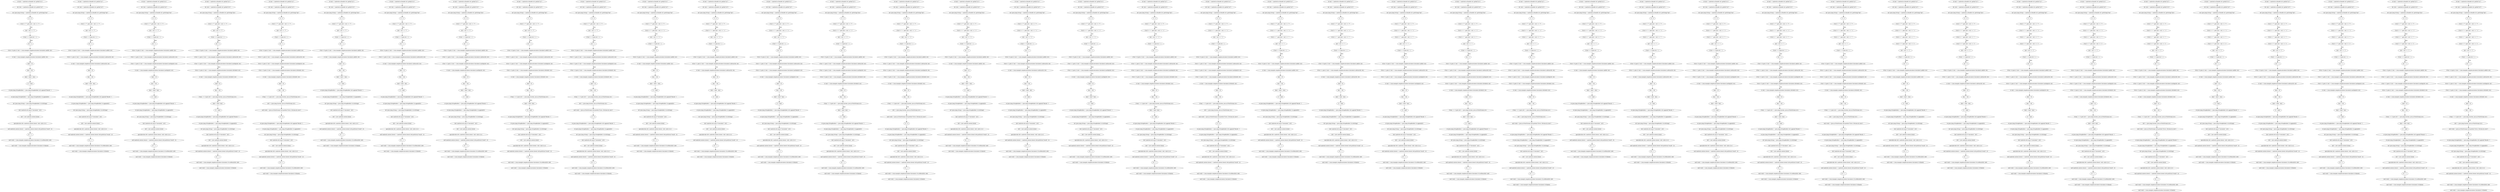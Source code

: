 digraph paths {
subgraph path_1 {
    node1_1 [label="i0 (int) = (android.os.Bundle) $r1.getInt(\"n1\")"];
    node2_1 [label="$i1 (int) = (android.os.Bundle) $r1.getInt(\"n2\")"];
    node1_1 -> node2_1;
    node3_1 [label="$r2 (java.lang.String) = (android.os.Bundle) $r1.getString(\"Op\")"];
    node2_1 -> node3_1;
    node4_1 [label="i2 = 0"];
    node3_1 -> node4_1;
    node5_1 [label="if $r2==\"*\" goto $z0 = $r2 == \"*\""];
    node4_1 -> node5_1;
    node6_1 [label="$z0 = $r2 == \"*\""];
    node5_1 -> node6_1 [label="true"];
    node7_1 [label="if $z0 == 0 goto b4 = -1"];
    node6_1 -> node7_1;
    node8_1 [label="b4 = 2"];
    node7_1 -> node8_1 [label="false"];
    node9_1 [label="if b4==0 goto i2 (int) = (com.example.complexcalculator.Calculator).add(i0, $i1)"];
    node8_1 -> node9_1;
    node10_1 [label="i2 (int) = (com.example.complexcalculator.Calculator).add(i0, $i1)"];
    node9_1 -> node10_1 [label="true"];
    node11_1 [label="$m0 = i0"];
    node10_1 -> node11_1;
    node12_1 [label="$m1 = $i1"];
    node11_1 -> node12_1;
    node13_1 [label="$m0 = $m0 + $m1"];
    node12_1 -> node13_1;
    node14_1 [label="i2 = $m0"];
    node13_1 -> node14_1;
    node15_1 [label="r4 (java.lang.StringBuilder) = (java.lang.StringBuilder) $r5.append(\"Result: \")"];
    node14_1 -> node15_1;
    node16_1 [label="r4 (java.lang.StringBuilder) = (java.lang.StringBuilder) r4.append(i2)"];
    node15_1 -> node16_1;
    node17_1 [label="$r2 (java.lang.String) = (java.lang.StringBuilder) r4.toString()"];
    node16_1 -> node17_1;
    node18_1 [label="(int) (android.util.Log).i(\"Calculator\", $r2)"];
    node17_1 -> node18_1;
    node19_1 [label="$r6 = new android.content.Intent"];
    node18_1 -> node19_1;
    node20_1 [label="specialinvoke $r6.<android.content.Intent: void <init>()>()"];
    node19_1 -> node20_1;
    node21_1 [label="null (android.content.Intent) = (android.content.Intent) $r6.putExtra(\"result\", i2)"];
    node20_1 -> node21_1;
    node22_1 [label="i0 = -1"];
    node21_1 -> node22_1;
    node23_1 [label="null (void) = (com.example.complexcalculator.Calculator) r0.setResult(i0, $r6)"];
    node22_1 -> node23_1;
    node24_1 [label="null (void) = (com.example.complexcalculator.Calculator) r0.finish()"];
    node23_1 -> node24_1;
}

subgraph path_2 {
    node1_2 [label="i0 (int) = (android.os.Bundle) $r1.getInt(\"n1\")"];
    node2_2 [label="$i1 (int) = (android.os.Bundle) $r1.getInt(\"n2\")"];
    node1_2 -> node2_2;
    node3_2 [label="$r2 (java.lang.String) = (android.os.Bundle) $r1.getString(\"Op\")"];
    node2_2 -> node3_2;
    node4_2 [label="i2 = 0"];
    node3_2 -> node4_2;
    node5_2 [label="if $r2==\"*\" goto $z0 = $r2 == \"*\""];
    node4_2 -> node5_2;
    node6_2 [label="$z0 = $r2 == \"*\""];
    node5_2 -> node6_2 [label="true"];
    node7_2 [label="if $z0 == 0 goto b4 = -1"];
    node6_2 -> node7_2;
    node8_2 [label="b4 = 2"];
    node7_2 -> node8_2 [label="false"];
    node9_2 [label="if b4==0 goto i2 (int) = (com.example.complexcalculator.Calculator).add(i0, $i1)"];
    node8_2 -> node9_2;
    node10_2 [label="if b4==1 goto i2 (int) = (com.example.complexcalculator.Calculator).subtract(i0, $i1)"];
    node9_2 -> node10_2 [label="false"];
    node11_2 [label="i2 (int) = (com.example.complexcalculator.Calculator).subtract(i0, $i1)"];
    node10_2 -> node11_2 [label="true"];
    node12_2 [label="$m0 = i0"];
    node11_2 -> node12_2;
    node13_2 [label="$m1 = $i1"];
    node12_2 -> node13_2;
    node14_2 [label="$m0 = $m0 - $m1"];
    node13_2 -> node14_2;
    node15_2 [label="i2 = $m0"];
    node14_2 -> node15_2;
    node16_2 [label="r4 (java.lang.StringBuilder) = (java.lang.StringBuilder) $r5.append(\"Result: \")"];
    node15_2 -> node16_2;
    node17_2 [label="r4 (java.lang.StringBuilder) = (java.lang.StringBuilder) r4.append(i2)"];
    node16_2 -> node17_2;
    node18_2 [label="$r2 (java.lang.String) = (java.lang.StringBuilder) r4.toString()"];
    node17_2 -> node18_2;
    node19_2 [label="(int) (android.util.Log).i(\"Calculator\", $r2)"];
    node18_2 -> node19_2;
    node20_2 [label="$r6 = new android.content.Intent"];
    node19_2 -> node20_2;
    node21_2 [label="specialinvoke $r6.<android.content.Intent: void <init>()>()"];
    node20_2 -> node21_2;
    node22_2 [label="null (android.content.Intent) = (android.content.Intent) $r6.putExtra(\"result\", i2)"];
    node21_2 -> node22_2;
    node23_2 [label="i0 = -1"];
    node22_2 -> node23_2;
    node24_2 [label="null (void) = (com.example.complexcalculator.Calculator) r0.setResult(i0, $r6)"];
    node23_2 -> node24_2;
    node25_2 [label="null (void) = (com.example.complexcalculator.Calculator) r0.finish()"];
    node24_2 -> node25_2;
}

subgraph path_3 {
    node1_3 [label="i0 (int) = (android.os.Bundle) $r1.getInt(\"n1\")"];
    node2_3 [label="$i1 (int) = (android.os.Bundle) $r1.getInt(\"n2\")"];
    node1_3 -> node2_3;
    node3_3 [label="$r2 (java.lang.String) = (android.os.Bundle) $r1.getString(\"Op\")"];
    node2_3 -> node3_3;
    node4_3 [label="i2 = 0"];
    node3_3 -> node4_3;
    node5_3 [label="if $r2==\"*\" goto $z0 = $r2 == \"*\""];
    node4_3 -> node5_3;
    node6_3 [label="$z0 = $r2 == \"*\""];
    node5_3 -> node6_3 [label="true"];
    node7_3 [label="if $z0 == 0 goto b4 = -1"];
    node6_3 -> node7_3;
    node8_3 [label="b4 = 2"];
    node7_3 -> node8_3 [label="false"];
    node9_3 [label="if b4==0 goto i2 (int) = (com.example.complexcalculator.Calculator).add(i0, $i1)"];
    node8_3 -> node9_3;
    node10_3 [label="if b4==1 goto i2 (int) = (com.example.complexcalculator.Calculator).subtract(i0, $i1)"];
    node9_3 -> node10_3 [label="false"];
    node11_3 [label="if b4==2 goto i2 (int) = (com.example.complexcalculator.Calculator).multiply(i0, $i1)"];
    node10_3 -> node11_3 [label="false"];
    node12_3 [label="i2 (int) = (com.example.complexcalculator.Calculator).multiply(i0, $i1)"];
    node11_3 -> node12_3 [label="true"];
    node13_3 [label="$m0 = i0"];
    node12_3 -> node13_3;
    node14_3 [label="$m1 = $i1"];
    node13_3 -> node14_3;
    node15_3 [label="$m0 = $m0 * $m1"];
    node14_3 -> node15_3;
    node16_3 [label="i2 = $m0"];
    node15_3 -> node16_3;
    node17_3 [label="r4 (java.lang.StringBuilder) = (java.lang.StringBuilder) $r5.append(\"Result: \")"];
    node16_3 -> node17_3;
    node18_3 [label="r4 (java.lang.StringBuilder) = (java.lang.StringBuilder) r4.append(i2)"];
    node17_3 -> node18_3;
    node19_3 [label="$r2 (java.lang.String) = (java.lang.StringBuilder) r4.toString()"];
    node18_3 -> node19_3;
    node20_3 [label="(int) (android.util.Log).i(\"Calculator\", $r2)"];
    node19_3 -> node20_3;
    node21_3 [label="$r6 = new android.content.Intent"];
    node20_3 -> node21_3;
    node22_3 [label="specialinvoke $r6.<android.content.Intent: void <init>()>()"];
    node21_3 -> node22_3;
    node23_3 [label="null (android.content.Intent) = (android.content.Intent) $r6.putExtra(\"result\", i2)"];
    node22_3 -> node23_3;
    node24_3 [label="i0 = -1"];
    node23_3 -> node24_3;
    node25_3 [label="null (void) = (com.example.complexcalculator.Calculator) r0.setResult(i0, $r6)"];
    node24_3 -> node25_3;
    node26_3 [label="null (void) = (com.example.complexcalculator.Calculator) r0.finish()"];
    node25_3 -> node26_3;
}

subgraph path_4 {
    node1_4 [label="i0 (int) = (android.os.Bundle) $r1.getInt(\"n1\")"];
    node2_4 [label="$i1 (int) = (android.os.Bundle) $r1.getInt(\"n2\")"];
    node1_4 -> node2_4;
    node3_4 [label="$r2 (java.lang.String) = (android.os.Bundle) $r1.getString(\"Op\")"];
    node2_4 -> node3_4;
    node4_4 [label="i2 = 0"];
    node3_4 -> node4_4;
    node5_4 [label="if $r2==\"*\" goto $z0 = $r2 == \"*\""];
    node4_4 -> node5_4;
    node6_4 [label="$z0 = $r2 == \"*\""];
    node5_4 -> node6_4 [label="true"];
    node7_4 [label="if $z0 == 0 goto b4 = -1"];
    node6_4 -> node7_4;
    node8_4 [label="b4 = 2"];
    node7_4 -> node8_4 [label="false"];
    node9_4 [label="if b4==0 goto i2 (int) = (com.example.complexcalculator.Calculator).add(i0, $i1)"];
    node8_4 -> node9_4;
    node10_4 [label="if b4==1 goto i2 (int) = (com.example.complexcalculator.Calculator).subtract(i0, $i1)"];
    node9_4 -> node10_4 [label="false"];
    node11_4 [label="if b4==2 goto i2 (int) = (com.example.complexcalculator.Calculator).multiply(i0, $i1)"];
    node10_4 -> node11_4 [label="false"];
    node12_4 [label="if b4==3 goto i2 (int) = (com.example.complexcalculator.Calculator).divide(i0, $i1)"];
    node11_4 -> node12_4 [label="false"];
    node13_4 [label="i2 (int) = (com.example.complexcalculator.Calculator).divide(i0, $i1)"];
    node12_4 -> node13_4 [label="true"];
    node14_4 [label="$m0 = i0"];
    node13_4 -> node14_4;
    node15_4 [label="$m1 = $i1"];
    node14_4 -> node15_4;
    node16_4 [label="if $m1 == 0 goto $r0 = <java.lang.System: java.io.PrintStream err>"];
    node15_4 -> node16_4;
    node17_4 [label="$m0 = $m0 / $m1"];
    node16_4 -> node17_4 [label="false"];
    node18_4 [label="i2 = $m0"];
    node17_4 -> node18_4;
    node19_4 [label="r4 (java.lang.StringBuilder) = (java.lang.StringBuilder) $r5.append(\"Result: \")"];
    node18_4 -> node19_4;
    node20_4 [label="r4 (java.lang.StringBuilder) = (java.lang.StringBuilder) r4.append(i2)"];
    node19_4 -> node20_4;
    node21_4 [label="$r2 (java.lang.String) = (java.lang.StringBuilder) r4.toString()"];
    node20_4 -> node21_4;
    node22_4 [label="(int) (android.util.Log).i(\"Calculator\", $r2)"];
    node21_4 -> node22_4;
    node23_4 [label="$r6 = new android.content.Intent"];
    node22_4 -> node23_4;
    node24_4 [label="specialinvoke $r6.<android.content.Intent: void <init>()>()"];
    node23_4 -> node24_4;
    node25_4 [label="null (android.content.Intent) = (android.content.Intent) $r6.putExtra(\"result\", i2)"];
    node24_4 -> node25_4;
    node26_4 [label="i0 = -1"];
    node25_4 -> node26_4;
    node27_4 [label="null (void) = (com.example.complexcalculator.Calculator) r0.setResult(i0, $r6)"];
    node26_4 -> node27_4;
    node28_4 [label="null (void) = (com.example.complexcalculator.Calculator) r0.finish()"];
    node27_4 -> node28_4;
}

subgraph path_5 {
    node1_5 [label="i0 (int) = (android.os.Bundle) $r1.getInt(\"n1\")"];
    node2_5 [label="$i1 (int) = (android.os.Bundle) $r1.getInt(\"n2\")"];
    node1_5 -> node2_5;
    node3_5 [label="$r2 (java.lang.String) = (android.os.Bundle) $r1.getString(\"Op\")"];
    node2_5 -> node3_5;
    node4_5 [label="i2 = 0"];
    node3_5 -> node4_5;
    node5_5 [label="if $r2==\"*\" goto $z0 = $r2 == \"*\""];
    node4_5 -> node5_5;
    node6_5 [label="$z0 = $r2 == \"*\""];
    node5_5 -> node6_5 [label="true"];
    node7_5 [label="if $z0 == 0 goto b4 = -1"];
    node6_5 -> node7_5;
    node8_5 [label="b4 = 2"];
    node7_5 -> node8_5 [label="false"];
    node9_5 [label="if b4==0 goto i2 (int) = (com.example.complexcalculator.Calculator).add(i0, $i1)"];
    node8_5 -> node9_5;
    node10_5 [label="if b4==1 goto i2 (int) = (com.example.complexcalculator.Calculator).subtract(i0, $i1)"];
    node9_5 -> node10_5 [label="false"];
    node11_5 [label="if b4==2 goto i2 (int) = (com.example.complexcalculator.Calculator).multiply(i0, $i1)"];
    node10_5 -> node11_5 [label="false"];
    node12_5 [label="if b4==3 goto i2 (int) = (com.example.complexcalculator.Calculator).divide(i0, $i1)"];
    node11_5 -> node12_5 [label="false"];
    node13_5 [label="i2 (int) = (com.example.complexcalculator.Calculator).divide(i0, $i1)"];
    node12_5 -> node13_5 [label="true"];
    node14_5 [label="$m0 = i0"];
    node13_5 -> node14_5;
    node15_5 [label="$m1 = $i1"];
    node14_5 -> node15_5;
    node16_5 [label="if $m1 == 0 goto $r0 = <java.lang.System: java.io.PrintStream err>"];
    node15_5 -> node16_5;
    node17_5 [label="$r0 = <java.lang.System: java.io.PrintStream err>"];
    node16_5 -> node17_5 [label="true"];
    node18_5 [label="null (void) = (java.io.PrintStream) $r0.println(\"Error: Division by zero\")"];
    node17_5 -> node18_5;
    node19_5 [label="i2 = 0"];
    node18_5 -> node19_5;
    node20_5 [label="r4 (java.lang.StringBuilder) = (java.lang.StringBuilder) $r5.append(\"Result: \")"];
    node19_5 -> node20_5;
    node21_5 [label="r4 (java.lang.StringBuilder) = (java.lang.StringBuilder) r4.append(i2)"];
    node20_5 -> node21_5;
    node22_5 [label="$r2 (java.lang.String) = (java.lang.StringBuilder) r4.toString()"];
    node21_5 -> node22_5;
    node23_5 [label="(int) (android.util.Log).i(\"Calculator\", $r2)"];
    node22_5 -> node23_5;
    node24_5 [label="$r6 = new android.content.Intent"];
    node23_5 -> node24_5;
    node25_5 [label="specialinvoke $r6.<android.content.Intent: void <init>()>()"];
    node24_5 -> node25_5;
    node26_5 [label="null (android.content.Intent) = (android.content.Intent) $r6.putExtra(\"result\", i2)"];
    node25_5 -> node26_5;
    node27_5 [label="i0 = -1"];
    node26_5 -> node27_5;
    node28_5 [label="null (void) = (com.example.complexcalculator.Calculator) r0.setResult(i0, $r6)"];
    node27_5 -> node28_5;
    node29_5 [label="null (void) = (com.example.complexcalculator.Calculator) r0.finish()"];
    node28_5 -> node29_5;
}

subgraph path_6 {
    node1_6 [label="i0 (int) = (android.os.Bundle) $r1.getInt(\"n1\")"];
    node2_6 [label="$i1 (int) = (android.os.Bundle) $r1.getInt(\"n2\")"];
    node1_6 -> node2_6;
    node3_6 [label="$r2 (java.lang.String) = (android.os.Bundle) $r1.getString(\"Op\")"];
    node2_6 -> node3_6;
    node4_6 [label="i2 = 0"];
    node3_6 -> node4_6;
    node5_6 [label="if $r2==\"*\" goto $z0 = $r2 == \"*\""];
    node4_6 -> node5_6;
    node6_6 [label="$z0 = $r2 == \"*\""];
    node5_6 -> node6_6 [label="true"];
    node7_6 [label="if $z0 == 0 goto b4 = -1"];
    node6_6 -> node7_6;
    node8_6 [label="b4 = -1"];
    node7_6 -> node8_6 [label="true"];
    node9_6 [label="if b4==0 goto i2 (int) = (com.example.complexcalculator.Calculator).add(i0, $i1)"];
    node8_6 -> node9_6;
    node10_6 [label="i2 (int) = (com.example.complexcalculator.Calculator).add(i0, $i1)"];
    node9_6 -> node10_6 [label="true"];
    node11_6 [label="$m0 = i0"];
    node10_6 -> node11_6;
    node12_6 [label="$m1 = $i1"];
    node11_6 -> node12_6;
    node13_6 [label="$m0 = $m0 + $m1"];
    node12_6 -> node13_6;
    node14_6 [label="i2 = $m0"];
    node13_6 -> node14_6;
    node15_6 [label="r4 (java.lang.StringBuilder) = (java.lang.StringBuilder) $r5.append(\"Result: \")"];
    node14_6 -> node15_6;
    node16_6 [label="r4 (java.lang.StringBuilder) = (java.lang.StringBuilder) r4.append(i2)"];
    node15_6 -> node16_6;
    node17_6 [label="$r2 (java.lang.String) = (java.lang.StringBuilder) r4.toString()"];
    node16_6 -> node17_6;
    node18_6 [label="(int) (android.util.Log).i(\"Calculator\", $r2)"];
    node17_6 -> node18_6;
    node19_6 [label="$r6 = new android.content.Intent"];
    node18_6 -> node19_6;
    node20_6 [label="specialinvoke $r6.<android.content.Intent: void <init>()>()"];
    node19_6 -> node20_6;
    node21_6 [label="null (android.content.Intent) = (android.content.Intent) $r6.putExtra(\"result\", i2)"];
    node20_6 -> node21_6;
    node22_6 [label="i0 = -1"];
    node21_6 -> node22_6;
    node23_6 [label="null (void) = (com.example.complexcalculator.Calculator) r0.setResult(i0, $r6)"];
    node22_6 -> node23_6;
    node24_6 [label="null (void) = (com.example.complexcalculator.Calculator) r0.finish()"];
    node23_6 -> node24_6;
}

subgraph path_7 {
    node1_7 [label="i0 (int) = (android.os.Bundle) $r1.getInt(\"n1\")"];
    node2_7 [label="$i1 (int) = (android.os.Bundle) $r1.getInt(\"n2\")"];
    node1_7 -> node2_7;
    node3_7 [label="$r2 (java.lang.String) = (android.os.Bundle) $r1.getString(\"Op\")"];
    node2_7 -> node3_7;
    node4_7 [label="i2 = 0"];
    node3_7 -> node4_7;
    node5_7 [label="if $r2==\"*\" goto $z0 = $r2 == \"*\""];
    node4_7 -> node5_7;
    node6_7 [label="$z0 = $r2 == \"*\""];
    node5_7 -> node6_7 [label="true"];
    node7_7 [label="if $z0 == 0 goto b4 = -1"];
    node6_7 -> node7_7;
    node8_7 [label="b4 = -1"];
    node7_7 -> node8_7 [label="true"];
    node9_7 [label="if b4==0 goto i2 (int) = (com.example.complexcalculator.Calculator).add(i0, $i1)"];
    node8_7 -> node9_7;
    node10_7 [label="if b4==1 goto i2 (int) = (com.example.complexcalculator.Calculator).subtract(i0, $i1)"];
    node9_7 -> node10_7 [label="false"];
    node11_7 [label="i2 (int) = (com.example.complexcalculator.Calculator).subtract(i0, $i1)"];
    node10_7 -> node11_7 [label="true"];
    node12_7 [label="$m0 = i0"];
    node11_7 -> node12_7;
    node13_7 [label="$m1 = $i1"];
    node12_7 -> node13_7;
    node14_7 [label="$m0 = $m0 - $m1"];
    node13_7 -> node14_7;
    node15_7 [label="i2 = $m0"];
    node14_7 -> node15_7;
    node16_7 [label="r4 (java.lang.StringBuilder) = (java.lang.StringBuilder) $r5.append(\"Result: \")"];
    node15_7 -> node16_7;
    node17_7 [label="r4 (java.lang.StringBuilder) = (java.lang.StringBuilder) r4.append(i2)"];
    node16_7 -> node17_7;
    node18_7 [label="$r2 (java.lang.String) = (java.lang.StringBuilder) r4.toString()"];
    node17_7 -> node18_7;
    node19_7 [label="(int) (android.util.Log).i(\"Calculator\", $r2)"];
    node18_7 -> node19_7;
    node20_7 [label="$r6 = new android.content.Intent"];
    node19_7 -> node20_7;
    node21_7 [label="specialinvoke $r6.<android.content.Intent: void <init>()>()"];
    node20_7 -> node21_7;
    node22_7 [label="null (android.content.Intent) = (android.content.Intent) $r6.putExtra(\"result\", i2)"];
    node21_7 -> node22_7;
    node23_7 [label="i0 = -1"];
    node22_7 -> node23_7;
    node24_7 [label="null (void) = (com.example.complexcalculator.Calculator) r0.setResult(i0, $r6)"];
    node23_7 -> node24_7;
    node25_7 [label="null (void) = (com.example.complexcalculator.Calculator) r0.finish()"];
    node24_7 -> node25_7;
}

subgraph path_8 {
    node1_8 [label="i0 (int) = (android.os.Bundle) $r1.getInt(\"n1\")"];
    node2_8 [label="$i1 (int) = (android.os.Bundle) $r1.getInt(\"n2\")"];
    node1_8 -> node2_8;
    node3_8 [label="$r2 (java.lang.String) = (android.os.Bundle) $r1.getString(\"Op\")"];
    node2_8 -> node3_8;
    node4_8 [label="i2 = 0"];
    node3_8 -> node4_8;
    node5_8 [label="if $r2==\"*\" goto $z0 = $r2 == \"*\""];
    node4_8 -> node5_8;
    node6_8 [label="$z0 = $r2 == \"*\""];
    node5_8 -> node6_8 [label="true"];
    node7_8 [label="if $z0 == 0 goto b4 = -1"];
    node6_8 -> node7_8;
    node8_8 [label="b4 = -1"];
    node7_8 -> node8_8 [label="true"];
    node9_8 [label="if b4==0 goto i2 (int) = (com.example.complexcalculator.Calculator).add(i0, $i1)"];
    node8_8 -> node9_8;
    node10_8 [label="if b4==1 goto i2 (int) = (com.example.complexcalculator.Calculator).subtract(i0, $i1)"];
    node9_8 -> node10_8 [label="false"];
    node11_8 [label="if b4==2 goto i2 (int) = (com.example.complexcalculator.Calculator).multiply(i0, $i1)"];
    node10_8 -> node11_8 [label="false"];
    node12_8 [label="i2 (int) = (com.example.complexcalculator.Calculator).multiply(i0, $i1)"];
    node11_8 -> node12_8 [label="true"];
    node13_8 [label="$m0 = i0"];
    node12_8 -> node13_8;
    node14_8 [label="$m1 = $i1"];
    node13_8 -> node14_8;
    node15_8 [label="$m0 = $m0 * $m1"];
    node14_8 -> node15_8;
    node16_8 [label="i2 = $m0"];
    node15_8 -> node16_8;
    node17_8 [label="r4 (java.lang.StringBuilder) = (java.lang.StringBuilder) $r5.append(\"Result: \")"];
    node16_8 -> node17_8;
    node18_8 [label="r4 (java.lang.StringBuilder) = (java.lang.StringBuilder) r4.append(i2)"];
    node17_8 -> node18_8;
    node19_8 [label="$r2 (java.lang.String) = (java.lang.StringBuilder) r4.toString()"];
    node18_8 -> node19_8;
    node20_8 [label="(int) (android.util.Log).i(\"Calculator\", $r2)"];
    node19_8 -> node20_8;
    node21_8 [label="$r6 = new android.content.Intent"];
    node20_8 -> node21_8;
    node22_8 [label="specialinvoke $r6.<android.content.Intent: void <init>()>()"];
    node21_8 -> node22_8;
    node23_8 [label="null (android.content.Intent) = (android.content.Intent) $r6.putExtra(\"result\", i2)"];
    node22_8 -> node23_8;
    node24_8 [label="i0 = -1"];
    node23_8 -> node24_8;
    node25_8 [label="null (void) = (com.example.complexcalculator.Calculator) r0.setResult(i0, $r6)"];
    node24_8 -> node25_8;
    node26_8 [label="null (void) = (com.example.complexcalculator.Calculator) r0.finish()"];
    node25_8 -> node26_8;
}

subgraph path_9 {
    node1_9 [label="i0 (int) = (android.os.Bundle) $r1.getInt(\"n1\")"];
    node2_9 [label="$i1 (int) = (android.os.Bundle) $r1.getInt(\"n2\")"];
    node1_9 -> node2_9;
    node3_9 [label="$r2 (java.lang.String) = (android.os.Bundle) $r1.getString(\"Op\")"];
    node2_9 -> node3_9;
    node4_9 [label="i2 = 0"];
    node3_9 -> node4_9;
    node5_9 [label="if $r2==\"*\" goto $z0 = $r2 == \"*\""];
    node4_9 -> node5_9;
    node6_9 [label="$z0 = $r2 == \"*\""];
    node5_9 -> node6_9 [label="true"];
    node7_9 [label="if $z0 == 0 goto b4 = -1"];
    node6_9 -> node7_9;
    node8_9 [label="b4 = -1"];
    node7_9 -> node8_9 [label="true"];
    node9_9 [label="if b4==0 goto i2 (int) = (com.example.complexcalculator.Calculator).add(i0, $i1)"];
    node8_9 -> node9_9;
    node10_9 [label="if b4==1 goto i2 (int) = (com.example.complexcalculator.Calculator).subtract(i0, $i1)"];
    node9_9 -> node10_9 [label="false"];
    node11_9 [label="if b4==2 goto i2 (int) = (com.example.complexcalculator.Calculator).multiply(i0, $i1)"];
    node10_9 -> node11_9 [label="false"];
    node12_9 [label="if b4==3 goto i2 (int) = (com.example.complexcalculator.Calculator).divide(i0, $i1)"];
    node11_9 -> node12_9 [label="false"];
    node13_9 [label="i2 (int) = (com.example.complexcalculator.Calculator).divide(i0, $i1)"];
    node12_9 -> node13_9 [label="true"];
    node14_9 [label="$m0 = i0"];
    node13_9 -> node14_9;
    node15_9 [label="$m1 = $i1"];
    node14_9 -> node15_9;
    node16_9 [label="if $m1 == 0 goto $r0 = <java.lang.System: java.io.PrintStream err>"];
    node15_9 -> node16_9;
    node17_9 [label="$m0 = $m0 / $m1"];
    node16_9 -> node17_9 [label="false"];
    node18_9 [label="i2 = $m0"];
    node17_9 -> node18_9;
    node19_9 [label="r4 (java.lang.StringBuilder) = (java.lang.StringBuilder) $r5.append(\"Result: \")"];
    node18_9 -> node19_9;
    node20_9 [label="r4 (java.lang.StringBuilder) = (java.lang.StringBuilder) r4.append(i2)"];
    node19_9 -> node20_9;
    node21_9 [label="$r2 (java.lang.String) = (java.lang.StringBuilder) r4.toString()"];
    node20_9 -> node21_9;
    node22_9 [label="(int) (android.util.Log).i(\"Calculator\", $r2)"];
    node21_9 -> node22_9;
    node23_9 [label="$r6 = new android.content.Intent"];
    node22_9 -> node23_9;
    node24_9 [label="specialinvoke $r6.<android.content.Intent: void <init>()>()"];
    node23_9 -> node24_9;
    node25_9 [label="null (android.content.Intent) = (android.content.Intent) $r6.putExtra(\"result\", i2)"];
    node24_9 -> node25_9;
    node26_9 [label="i0 = -1"];
    node25_9 -> node26_9;
    node27_9 [label="null (void) = (com.example.complexcalculator.Calculator) r0.setResult(i0, $r6)"];
    node26_9 -> node27_9;
    node28_9 [label="null (void) = (com.example.complexcalculator.Calculator) r0.finish()"];
    node27_9 -> node28_9;
}

subgraph path_10 {
    node1_10 [label="i0 (int) = (android.os.Bundle) $r1.getInt(\"n1\")"];
    node2_10 [label="$i1 (int) = (android.os.Bundle) $r1.getInt(\"n2\")"];
    node1_10 -> node2_10;
    node3_10 [label="$r2 (java.lang.String) = (android.os.Bundle) $r1.getString(\"Op\")"];
    node2_10 -> node3_10;
    node4_10 [label="i2 = 0"];
    node3_10 -> node4_10;
    node5_10 [label="if $r2==\"*\" goto $z0 = $r2 == \"*\""];
    node4_10 -> node5_10;
    node6_10 [label="$z0 = $r2 == \"*\""];
    node5_10 -> node6_10 [label="true"];
    node7_10 [label="if $z0 == 0 goto b4 = -1"];
    node6_10 -> node7_10;
    node8_10 [label="b4 = -1"];
    node7_10 -> node8_10 [label="true"];
    node9_10 [label="if b4==0 goto i2 (int) = (com.example.complexcalculator.Calculator).add(i0, $i1)"];
    node8_10 -> node9_10;
    node10_10 [label="if b4==1 goto i2 (int) = (com.example.complexcalculator.Calculator).subtract(i0, $i1)"];
    node9_10 -> node10_10 [label="false"];
    node11_10 [label="if b4==2 goto i2 (int) = (com.example.complexcalculator.Calculator).multiply(i0, $i1)"];
    node10_10 -> node11_10 [label="false"];
    node12_10 [label="if b4==3 goto i2 (int) = (com.example.complexcalculator.Calculator).divide(i0, $i1)"];
    node11_10 -> node12_10 [label="false"];
    node13_10 [label="i2 (int) = (com.example.complexcalculator.Calculator).divide(i0, $i1)"];
    node12_10 -> node13_10 [label="true"];
    node14_10 [label="$m0 = i0"];
    node13_10 -> node14_10;
    node15_10 [label="$m1 = $i1"];
    node14_10 -> node15_10;
    node16_10 [label="if $m1 == 0 goto $r0 = <java.lang.System: java.io.PrintStream err>"];
    node15_10 -> node16_10;
    node17_10 [label="$r0 = <java.lang.System: java.io.PrintStream err>"];
    node16_10 -> node17_10 [label="true"];
    node18_10 [label="null (void) = (java.io.PrintStream) $r0.println(\"Error: Division by zero\")"];
    node17_10 -> node18_10;
    node19_10 [label="i2 = 0"];
    node18_10 -> node19_10;
    node20_10 [label="r4 (java.lang.StringBuilder) = (java.lang.StringBuilder) $r5.append(\"Result: \")"];
    node19_10 -> node20_10;
    node21_10 [label="r4 (java.lang.StringBuilder) = (java.lang.StringBuilder) r4.append(i2)"];
    node20_10 -> node21_10;
    node22_10 [label="$r2 (java.lang.String) = (java.lang.StringBuilder) r4.toString()"];
    node21_10 -> node22_10;
    node23_10 [label="(int) (android.util.Log).i(\"Calculator\", $r2)"];
    node22_10 -> node23_10;
    node24_10 [label="$r6 = new android.content.Intent"];
    node23_10 -> node24_10;
    node25_10 [label="specialinvoke $r6.<android.content.Intent: void <init>()>()"];
    node24_10 -> node25_10;
    node26_10 [label="null (android.content.Intent) = (android.content.Intent) $r6.putExtra(\"result\", i2)"];
    node25_10 -> node26_10;
    node27_10 [label="i0 = -1"];
    node26_10 -> node27_10;
    node28_10 [label="null (void) = (com.example.complexcalculator.Calculator) r0.setResult(i0, $r6)"];
    node27_10 -> node28_10;
    node29_10 [label="null (void) = (com.example.complexcalculator.Calculator) r0.finish()"];
    node28_10 -> node29_10;
}

subgraph path_11 {
    node1_11 [label="i0 (int) = (android.os.Bundle) $r1.getInt(\"n1\")"];
    node2_11 [label="$i1 (int) = (android.os.Bundle) $r1.getInt(\"n2\")"];
    node1_11 -> node2_11;
    node3_11 [label="$r2 (java.lang.String) = (android.os.Bundle) $r1.getString(\"Op\")"];
    node2_11 -> node3_11;
    node4_11 [label="i2 = 0"];
    node3_11 -> node4_11;
    node5_11 [label="if $r2==\"*\" goto $z0 = $r2 == \"*\""];
    node4_11 -> node5_11;
    node6_11 [label="if $r2==\"+\" goto $z0 = $r2 == \"+\""];
    node5_11 -> node6_11 [label="false"];
    node7_11 [label="$z0 = $r2 == \"+\""];
    node6_11 -> node7_11 [label="true"];
    node8_11 [label="if $z0 == 0 goto b4 = -1"];
    node7_11 -> node8_11;
    node9_11 [label="b4 = 0"];
    node8_11 -> node9_11 [label="false"];
    node10_11 [label="if b4==0 goto i2 (int) = (com.example.complexcalculator.Calculator).add(i0, $i1)"];
    node9_11 -> node10_11;
    node11_11 [label="i2 (int) = (com.example.complexcalculator.Calculator).add(i0, $i1)"];
    node10_11 -> node11_11 [label="true"];
    node12_11 [label="$m0 = i0"];
    node11_11 -> node12_11;
    node13_11 [label="$m1 = $i1"];
    node12_11 -> node13_11;
    node14_11 [label="$m0 = $m0 + $m1"];
    node13_11 -> node14_11;
    node15_11 [label="i2 = $m0"];
    node14_11 -> node15_11;
    node16_11 [label="r4 (java.lang.StringBuilder) = (java.lang.StringBuilder) $r5.append(\"Result: \")"];
    node15_11 -> node16_11;
    node17_11 [label="r4 (java.lang.StringBuilder) = (java.lang.StringBuilder) r4.append(i2)"];
    node16_11 -> node17_11;
    node18_11 [label="$r2 (java.lang.String) = (java.lang.StringBuilder) r4.toString()"];
    node17_11 -> node18_11;
    node19_11 [label="(int) (android.util.Log).i(\"Calculator\", $r2)"];
    node18_11 -> node19_11;
    node20_11 [label="$r6 = new android.content.Intent"];
    node19_11 -> node20_11;
    node21_11 [label="specialinvoke $r6.<android.content.Intent: void <init>()>()"];
    node20_11 -> node21_11;
    node22_11 [label="null (android.content.Intent) = (android.content.Intent) $r6.putExtra(\"result\", i2)"];
    node21_11 -> node22_11;
    node23_11 [label="i0 = -1"];
    node22_11 -> node23_11;
    node24_11 [label="null (void) = (com.example.complexcalculator.Calculator) r0.setResult(i0, $r6)"];
    node23_11 -> node24_11;
    node25_11 [label="null (void) = (com.example.complexcalculator.Calculator) r0.finish()"];
    node24_11 -> node25_11;
}

subgraph path_12 {
    node1_12 [label="i0 (int) = (android.os.Bundle) $r1.getInt(\"n1\")"];
    node2_12 [label="$i1 (int) = (android.os.Bundle) $r1.getInt(\"n2\")"];
    node1_12 -> node2_12;
    node3_12 [label="$r2 (java.lang.String) = (android.os.Bundle) $r1.getString(\"Op\")"];
    node2_12 -> node3_12;
    node4_12 [label="i2 = 0"];
    node3_12 -> node4_12;
    node5_12 [label="if $r2==\"*\" goto $z0 = $r2 == \"*\""];
    node4_12 -> node5_12;
    node6_12 [label="if $r2==\"+\" goto $z0 = $r2 == \"+\""];
    node5_12 -> node6_12 [label="false"];
    node7_12 [label="$z0 = $r2 == \"+\""];
    node6_12 -> node7_12 [label="true"];
    node8_12 [label="if $z0 == 0 goto b4 = -1"];
    node7_12 -> node8_12;
    node9_12 [label="b4 = 0"];
    node8_12 -> node9_12 [label="false"];
    node10_12 [label="if b4==0 goto i2 (int) = (com.example.complexcalculator.Calculator).add(i0, $i1)"];
    node9_12 -> node10_12;
    node11_12 [label="if b4==1 goto i2 (int) = (com.example.complexcalculator.Calculator).subtract(i0, $i1)"];
    node10_12 -> node11_12 [label="false"];
    node12_12 [label="i2 (int) = (com.example.complexcalculator.Calculator).subtract(i0, $i1)"];
    node11_12 -> node12_12 [label="true"];
    node13_12 [label="$m0 = i0"];
    node12_12 -> node13_12;
    node14_12 [label="$m1 = $i1"];
    node13_12 -> node14_12;
    node15_12 [label="$m0 = $m0 - $m1"];
    node14_12 -> node15_12;
    node16_12 [label="i2 = $m0"];
    node15_12 -> node16_12;
    node17_12 [label="r4 (java.lang.StringBuilder) = (java.lang.StringBuilder) $r5.append(\"Result: \")"];
    node16_12 -> node17_12;
    node18_12 [label="r4 (java.lang.StringBuilder) = (java.lang.StringBuilder) r4.append(i2)"];
    node17_12 -> node18_12;
    node19_12 [label="$r2 (java.lang.String) = (java.lang.StringBuilder) r4.toString()"];
    node18_12 -> node19_12;
    node20_12 [label="(int) (android.util.Log).i(\"Calculator\", $r2)"];
    node19_12 -> node20_12;
    node21_12 [label="$r6 = new android.content.Intent"];
    node20_12 -> node21_12;
    node22_12 [label="specialinvoke $r6.<android.content.Intent: void <init>()>()"];
    node21_12 -> node22_12;
    node23_12 [label="null (android.content.Intent) = (android.content.Intent) $r6.putExtra(\"result\", i2)"];
    node22_12 -> node23_12;
    node24_12 [label="i0 = -1"];
    node23_12 -> node24_12;
    node25_12 [label="null (void) = (com.example.complexcalculator.Calculator) r0.setResult(i0, $r6)"];
    node24_12 -> node25_12;
    node26_12 [label="null (void) = (com.example.complexcalculator.Calculator) r0.finish()"];
    node25_12 -> node26_12;
}

subgraph path_13 {
    node1_13 [label="i0 (int) = (android.os.Bundle) $r1.getInt(\"n1\")"];
    node2_13 [label="$i1 (int) = (android.os.Bundle) $r1.getInt(\"n2\")"];
    node1_13 -> node2_13;
    node3_13 [label="$r2 (java.lang.String) = (android.os.Bundle) $r1.getString(\"Op\")"];
    node2_13 -> node3_13;
    node4_13 [label="i2 = 0"];
    node3_13 -> node4_13;
    node5_13 [label="if $r2==\"*\" goto $z0 = $r2 == \"*\""];
    node4_13 -> node5_13;
    node6_13 [label="if $r2==\"+\" goto $z0 = $r2 == \"+\""];
    node5_13 -> node6_13 [label="false"];
    node7_13 [label="$z0 = $r2 == \"+\""];
    node6_13 -> node7_13 [label="true"];
    node8_13 [label="if $z0 == 0 goto b4 = -1"];
    node7_13 -> node8_13;
    node9_13 [label="b4 = 0"];
    node8_13 -> node9_13 [label="false"];
    node10_13 [label="if b4==0 goto i2 (int) = (com.example.complexcalculator.Calculator).add(i0, $i1)"];
    node9_13 -> node10_13;
    node11_13 [label="if b4==1 goto i2 (int) = (com.example.complexcalculator.Calculator).subtract(i0, $i1)"];
    node10_13 -> node11_13 [label="false"];
    node12_13 [label="if b4==2 goto i2 (int) = (com.example.complexcalculator.Calculator).multiply(i0, $i1)"];
    node11_13 -> node12_13 [label="false"];
    node13_13 [label="i2 (int) = (com.example.complexcalculator.Calculator).multiply(i0, $i1)"];
    node12_13 -> node13_13 [label="true"];
    node14_13 [label="$m0 = i0"];
    node13_13 -> node14_13;
    node15_13 [label="$m1 = $i1"];
    node14_13 -> node15_13;
    node16_13 [label="$m0 = $m0 * $m1"];
    node15_13 -> node16_13;
    node17_13 [label="i2 = $m0"];
    node16_13 -> node17_13;
    node18_13 [label="r4 (java.lang.StringBuilder) = (java.lang.StringBuilder) $r5.append(\"Result: \")"];
    node17_13 -> node18_13;
    node19_13 [label="r4 (java.lang.StringBuilder) = (java.lang.StringBuilder) r4.append(i2)"];
    node18_13 -> node19_13;
    node20_13 [label="$r2 (java.lang.String) = (java.lang.StringBuilder) r4.toString()"];
    node19_13 -> node20_13;
    node21_13 [label="(int) (android.util.Log).i(\"Calculator\", $r2)"];
    node20_13 -> node21_13;
    node22_13 [label="$r6 = new android.content.Intent"];
    node21_13 -> node22_13;
    node23_13 [label="specialinvoke $r6.<android.content.Intent: void <init>()>()"];
    node22_13 -> node23_13;
    node24_13 [label="null (android.content.Intent) = (android.content.Intent) $r6.putExtra(\"result\", i2)"];
    node23_13 -> node24_13;
    node25_13 [label="i0 = -1"];
    node24_13 -> node25_13;
    node26_13 [label="null (void) = (com.example.complexcalculator.Calculator) r0.setResult(i0, $r6)"];
    node25_13 -> node26_13;
    node27_13 [label="null (void) = (com.example.complexcalculator.Calculator) r0.finish()"];
    node26_13 -> node27_13;
}

subgraph path_14 {
    node1_14 [label="i0 (int) = (android.os.Bundle) $r1.getInt(\"n1\")"];
    node2_14 [label="$i1 (int) = (android.os.Bundle) $r1.getInt(\"n2\")"];
    node1_14 -> node2_14;
    node3_14 [label="$r2 (java.lang.String) = (android.os.Bundle) $r1.getString(\"Op\")"];
    node2_14 -> node3_14;
    node4_14 [label="i2 = 0"];
    node3_14 -> node4_14;
    node5_14 [label="if $r2==\"*\" goto $z0 = $r2 == \"*\""];
    node4_14 -> node5_14;
    node6_14 [label="if $r2==\"+\" goto $z0 = $r2 == \"+\""];
    node5_14 -> node6_14 [label="false"];
    node7_14 [label="$z0 = $r2 == \"+\""];
    node6_14 -> node7_14 [label="true"];
    node8_14 [label="if $z0 == 0 goto b4 = -1"];
    node7_14 -> node8_14;
    node9_14 [label="b4 = 0"];
    node8_14 -> node9_14 [label="false"];
    node10_14 [label="if b4==0 goto i2 (int) = (com.example.complexcalculator.Calculator).add(i0, $i1)"];
    node9_14 -> node10_14;
    node11_14 [label="if b4==1 goto i2 (int) = (com.example.complexcalculator.Calculator).subtract(i0, $i1)"];
    node10_14 -> node11_14 [label="false"];
    node12_14 [label="if b4==2 goto i2 (int) = (com.example.complexcalculator.Calculator).multiply(i0, $i1)"];
    node11_14 -> node12_14 [label="false"];
    node13_14 [label="if b4==3 goto i2 (int) = (com.example.complexcalculator.Calculator).divide(i0, $i1)"];
    node12_14 -> node13_14 [label="false"];
    node14_14 [label="i2 (int) = (com.example.complexcalculator.Calculator).divide(i0, $i1)"];
    node13_14 -> node14_14 [label="true"];
    node15_14 [label="$m0 = i0"];
    node14_14 -> node15_14;
    node16_14 [label="$m1 = $i1"];
    node15_14 -> node16_14;
    node17_14 [label="if $m1 == 0 goto $r0 = <java.lang.System: java.io.PrintStream err>"];
    node16_14 -> node17_14;
    node18_14 [label="$m0 = $m0 / $m1"];
    node17_14 -> node18_14 [label="false"];
    node19_14 [label="i2 = $m0"];
    node18_14 -> node19_14;
    node20_14 [label="r4 (java.lang.StringBuilder) = (java.lang.StringBuilder) $r5.append(\"Result: \")"];
    node19_14 -> node20_14;
    node21_14 [label="r4 (java.lang.StringBuilder) = (java.lang.StringBuilder) r4.append(i2)"];
    node20_14 -> node21_14;
    node22_14 [label="$r2 (java.lang.String) = (java.lang.StringBuilder) r4.toString()"];
    node21_14 -> node22_14;
    node23_14 [label="(int) (android.util.Log).i(\"Calculator\", $r2)"];
    node22_14 -> node23_14;
    node24_14 [label="$r6 = new android.content.Intent"];
    node23_14 -> node24_14;
    node25_14 [label="specialinvoke $r6.<android.content.Intent: void <init>()>()"];
    node24_14 -> node25_14;
    node26_14 [label="null (android.content.Intent) = (android.content.Intent) $r6.putExtra(\"result\", i2)"];
    node25_14 -> node26_14;
    node27_14 [label="i0 = -1"];
    node26_14 -> node27_14;
    node28_14 [label="null (void) = (com.example.complexcalculator.Calculator) r0.setResult(i0, $r6)"];
    node27_14 -> node28_14;
    node29_14 [label="null (void) = (com.example.complexcalculator.Calculator) r0.finish()"];
    node28_14 -> node29_14;
}

subgraph path_15 {
    node1_15 [label="i0 (int) = (android.os.Bundle) $r1.getInt(\"n1\")"];
    node2_15 [label="$i1 (int) = (android.os.Bundle) $r1.getInt(\"n2\")"];
    node1_15 -> node2_15;
    node3_15 [label="$r2 (java.lang.String) = (android.os.Bundle) $r1.getString(\"Op\")"];
    node2_15 -> node3_15;
    node4_15 [label="i2 = 0"];
    node3_15 -> node4_15;
    node5_15 [label="if $r2==\"*\" goto $z0 = $r2 == \"*\""];
    node4_15 -> node5_15;
    node6_15 [label="if $r2==\"+\" goto $z0 = $r2 == \"+\""];
    node5_15 -> node6_15 [label="false"];
    node7_15 [label="$z0 = $r2 == \"+\""];
    node6_15 -> node7_15 [label="true"];
    node8_15 [label="if $z0 == 0 goto b4 = -1"];
    node7_15 -> node8_15;
    node9_15 [label="b4 = 0"];
    node8_15 -> node9_15 [label="false"];
    node10_15 [label="if b4==0 goto i2 (int) = (com.example.complexcalculator.Calculator).add(i0, $i1)"];
    node9_15 -> node10_15;
    node11_15 [label="if b4==1 goto i2 (int) = (com.example.complexcalculator.Calculator).subtract(i0, $i1)"];
    node10_15 -> node11_15 [label="false"];
    node12_15 [label="if b4==2 goto i2 (int) = (com.example.complexcalculator.Calculator).multiply(i0, $i1)"];
    node11_15 -> node12_15 [label="false"];
    node13_15 [label="if b4==3 goto i2 (int) = (com.example.complexcalculator.Calculator).divide(i0, $i1)"];
    node12_15 -> node13_15 [label="false"];
    node14_15 [label="i2 (int) = (com.example.complexcalculator.Calculator).divide(i0, $i1)"];
    node13_15 -> node14_15 [label="true"];
    node15_15 [label="$m0 = i0"];
    node14_15 -> node15_15;
    node16_15 [label="$m1 = $i1"];
    node15_15 -> node16_15;
    node17_15 [label="if $m1 == 0 goto $r0 = <java.lang.System: java.io.PrintStream err>"];
    node16_15 -> node17_15;
    node18_15 [label="$r0 = <java.lang.System: java.io.PrintStream err>"];
    node17_15 -> node18_15 [label="true"];
    node19_15 [label="null (void) = (java.io.PrintStream) $r0.println(\"Error: Division by zero\")"];
    node18_15 -> node19_15;
    node20_15 [label="i2 = 0"];
    node19_15 -> node20_15;
    node21_15 [label="r4 (java.lang.StringBuilder) = (java.lang.StringBuilder) $r5.append(\"Result: \")"];
    node20_15 -> node21_15;
    node22_15 [label="r4 (java.lang.StringBuilder) = (java.lang.StringBuilder) r4.append(i2)"];
    node21_15 -> node22_15;
    node23_15 [label="$r2 (java.lang.String) = (java.lang.StringBuilder) r4.toString()"];
    node22_15 -> node23_15;
    node24_15 [label="(int) (android.util.Log).i(\"Calculator\", $r2)"];
    node23_15 -> node24_15;
    node25_15 [label="$r6 = new android.content.Intent"];
    node24_15 -> node25_15;
    node26_15 [label="specialinvoke $r6.<android.content.Intent: void <init>()>()"];
    node25_15 -> node26_15;
    node27_15 [label="null (android.content.Intent) = (android.content.Intent) $r6.putExtra(\"result\", i2)"];
    node26_15 -> node27_15;
    node28_15 [label="i0 = -1"];
    node27_15 -> node28_15;
    node29_15 [label="null (void) = (com.example.complexcalculator.Calculator) r0.setResult(i0, $r6)"];
    node28_15 -> node29_15;
    node30_15 [label="null (void) = (com.example.complexcalculator.Calculator) r0.finish()"];
    node29_15 -> node30_15;
}

subgraph path_16 {
    node1_16 [label="i0 (int) = (android.os.Bundle) $r1.getInt(\"n1\")"];
    node2_16 [label="$i1 (int) = (android.os.Bundle) $r1.getInt(\"n2\")"];
    node1_16 -> node2_16;
    node3_16 [label="$r2 (java.lang.String) = (android.os.Bundle) $r1.getString(\"Op\")"];
    node2_16 -> node3_16;
    node4_16 [label="i2 = 0"];
    node3_16 -> node4_16;
    node5_16 [label="if $r2==\"*\" goto $z0 = $r2 == \"*\""];
    node4_16 -> node5_16;
    node6_16 [label="if $r2==\"+\" goto $z0 = $r2 == \"+\""];
    node5_16 -> node6_16 [label="false"];
    node7_16 [label="$z0 = $r2 == \"+\""];
    node6_16 -> node7_16 [label="true"];
    node8_16 [label="if $z0 == 0 goto b4 = -1"];
    node7_16 -> node8_16;
    node9_16 [label="b4 = -1"];
    node8_16 -> node9_16 [label="true"];
    node10_16 [label="if b4==0 goto i2 (int) = (com.example.complexcalculator.Calculator).add(i0, $i1)"];
    node9_16 -> node10_16;
    node11_16 [label="i2 (int) = (com.example.complexcalculator.Calculator).add(i0, $i1)"];
    node10_16 -> node11_16 [label="true"];
    node12_16 [label="$m0 = i0"];
    node11_16 -> node12_16;
    node13_16 [label="$m1 = $i1"];
    node12_16 -> node13_16;
    node14_16 [label="$m0 = $m0 + $m1"];
    node13_16 -> node14_16;
    node15_16 [label="i2 = $m0"];
    node14_16 -> node15_16;
    node16_16 [label="r4 (java.lang.StringBuilder) = (java.lang.StringBuilder) $r5.append(\"Result: \")"];
    node15_16 -> node16_16;
    node17_16 [label="r4 (java.lang.StringBuilder) = (java.lang.StringBuilder) r4.append(i2)"];
    node16_16 -> node17_16;
    node18_16 [label="$r2 (java.lang.String) = (java.lang.StringBuilder) r4.toString()"];
    node17_16 -> node18_16;
    node19_16 [label="(int) (android.util.Log).i(\"Calculator\", $r2)"];
    node18_16 -> node19_16;
    node20_16 [label="$r6 = new android.content.Intent"];
    node19_16 -> node20_16;
    node21_16 [label="specialinvoke $r6.<android.content.Intent: void <init>()>()"];
    node20_16 -> node21_16;
    node22_16 [label="null (android.content.Intent) = (android.content.Intent) $r6.putExtra(\"result\", i2)"];
    node21_16 -> node22_16;
    node23_16 [label="i0 = -1"];
    node22_16 -> node23_16;
    node24_16 [label="null (void) = (com.example.complexcalculator.Calculator) r0.setResult(i0, $r6)"];
    node23_16 -> node24_16;
    node25_16 [label="null (void) = (com.example.complexcalculator.Calculator) r0.finish()"];
    node24_16 -> node25_16;
}

subgraph path_17 {
    node1_17 [label="i0 (int) = (android.os.Bundle) $r1.getInt(\"n1\")"];
    node2_17 [label="$i1 (int) = (android.os.Bundle) $r1.getInt(\"n2\")"];
    node1_17 -> node2_17;
    node3_17 [label="$r2 (java.lang.String) = (android.os.Bundle) $r1.getString(\"Op\")"];
    node2_17 -> node3_17;
    node4_17 [label="i2 = 0"];
    node3_17 -> node4_17;
    node5_17 [label="if $r2==\"*\" goto $z0 = $r2 == \"*\""];
    node4_17 -> node5_17;
    node6_17 [label="if $r2==\"+\" goto $z0 = $r2 == \"+\""];
    node5_17 -> node6_17 [label="false"];
    node7_17 [label="$z0 = $r2 == \"+\""];
    node6_17 -> node7_17 [label="true"];
    node8_17 [label="if $z0 == 0 goto b4 = -1"];
    node7_17 -> node8_17;
    node9_17 [label="b4 = -1"];
    node8_17 -> node9_17 [label="true"];
    node10_17 [label="if b4==0 goto i2 (int) = (com.example.complexcalculator.Calculator).add(i0, $i1)"];
    node9_17 -> node10_17;
    node11_17 [label="if b4==1 goto i2 (int) = (com.example.complexcalculator.Calculator).subtract(i0, $i1)"];
    node10_17 -> node11_17 [label="false"];
    node12_17 [label="i2 (int) = (com.example.complexcalculator.Calculator).subtract(i0, $i1)"];
    node11_17 -> node12_17 [label="true"];
    node13_17 [label="$m0 = i0"];
    node12_17 -> node13_17;
    node14_17 [label="$m1 = $i1"];
    node13_17 -> node14_17;
    node15_17 [label="$m0 = $m0 - $m1"];
    node14_17 -> node15_17;
    node16_17 [label="i2 = $m0"];
    node15_17 -> node16_17;
    node17_17 [label="r4 (java.lang.StringBuilder) = (java.lang.StringBuilder) $r5.append(\"Result: \")"];
    node16_17 -> node17_17;
    node18_17 [label="r4 (java.lang.StringBuilder) = (java.lang.StringBuilder) r4.append(i2)"];
    node17_17 -> node18_17;
    node19_17 [label="$r2 (java.lang.String) = (java.lang.StringBuilder) r4.toString()"];
    node18_17 -> node19_17;
    node20_17 [label="(int) (android.util.Log).i(\"Calculator\", $r2)"];
    node19_17 -> node20_17;
    node21_17 [label="$r6 = new android.content.Intent"];
    node20_17 -> node21_17;
    node22_17 [label="specialinvoke $r6.<android.content.Intent: void <init>()>()"];
    node21_17 -> node22_17;
    node23_17 [label="null (android.content.Intent) = (android.content.Intent) $r6.putExtra(\"result\", i2)"];
    node22_17 -> node23_17;
    node24_17 [label="i0 = -1"];
    node23_17 -> node24_17;
    node25_17 [label="null (void) = (com.example.complexcalculator.Calculator) r0.setResult(i0, $r6)"];
    node24_17 -> node25_17;
    node26_17 [label="null (void) = (com.example.complexcalculator.Calculator) r0.finish()"];
    node25_17 -> node26_17;
}

subgraph path_18 {
    node1_18 [label="i0 (int) = (android.os.Bundle) $r1.getInt(\"n1\")"];
    node2_18 [label="$i1 (int) = (android.os.Bundle) $r1.getInt(\"n2\")"];
    node1_18 -> node2_18;
    node3_18 [label="$r2 (java.lang.String) = (android.os.Bundle) $r1.getString(\"Op\")"];
    node2_18 -> node3_18;
    node4_18 [label="i2 = 0"];
    node3_18 -> node4_18;
    node5_18 [label="if $r2==\"*\" goto $z0 = $r2 == \"*\""];
    node4_18 -> node5_18;
    node6_18 [label="if $r2==\"+\" goto $z0 = $r2 == \"+\""];
    node5_18 -> node6_18 [label="false"];
    node7_18 [label="$z0 = $r2 == \"+\""];
    node6_18 -> node7_18 [label="true"];
    node8_18 [label="if $z0 == 0 goto b4 = -1"];
    node7_18 -> node8_18;
    node9_18 [label="b4 = -1"];
    node8_18 -> node9_18 [label="true"];
    node10_18 [label="if b4==0 goto i2 (int) = (com.example.complexcalculator.Calculator).add(i0, $i1)"];
    node9_18 -> node10_18;
    node11_18 [label="if b4==1 goto i2 (int) = (com.example.complexcalculator.Calculator).subtract(i0, $i1)"];
    node10_18 -> node11_18 [label="false"];
    node12_18 [label="if b4==2 goto i2 (int) = (com.example.complexcalculator.Calculator).multiply(i0, $i1)"];
    node11_18 -> node12_18 [label="false"];
    node13_18 [label="i2 (int) = (com.example.complexcalculator.Calculator).multiply(i0, $i1)"];
    node12_18 -> node13_18 [label="true"];
    node14_18 [label="$m0 = i0"];
    node13_18 -> node14_18;
    node15_18 [label="$m1 = $i1"];
    node14_18 -> node15_18;
    node16_18 [label="$m0 = $m0 * $m1"];
    node15_18 -> node16_18;
    node17_18 [label="i2 = $m0"];
    node16_18 -> node17_18;
    node18_18 [label="r4 (java.lang.StringBuilder) = (java.lang.StringBuilder) $r5.append(\"Result: \")"];
    node17_18 -> node18_18;
    node19_18 [label="r4 (java.lang.StringBuilder) = (java.lang.StringBuilder) r4.append(i2)"];
    node18_18 -> node19_18;
    node20_18 [label="$r2 (java.lang.String) = (java.lang.StringBuilder) r4.toString()"];
    node19_18 -> node20_18;
    node21_18 [label="(int) (android.util.Log).i(\"Calculator\", $r2)"];
    node20_18 -> node21_18;
    node22_18 [label="$r6 = new android.content.Intent"];
    node21_18 -> node22_18;
    node23_18 [label="specialinvoke $r6.<android.content.Intent: void <init>()>()"];
    node22_18 -> node23_18;
    node24_18 [label="null (android.content.Intent) = (android.content.Intent) $r6.putExtra(\"result\", i2)"];
    node23_18 -> node24_18;
    node25_18 [label="i0 = -1"];
    node24_18 -> node25_18;
    node26_18 [label="null (void) = (com.example.complexcalculator.Calculator) r0.setResult(i0, $r6)"];
    node25_18 -> node26_18;
    node27_18 [label="null (void) = (com.example.complexcalculator.Calculator) r0.finish()"];
    node26_18 -> node27_18;
}

subgraph path_19 {
    node1_19 [label="i0 (int) = (android.os.Bundle) $r1.getInt(\"n1\")"];
    node2_19 [label="$i1 (int) = (android.os.Bundle) $r1.getInt(\"n2\")"];
    node1_19 -> node2_19;
    node3_19 [label="$r2 (java.lang.String) = (android.os.Bundle) $r1.getString(\"Op\")"];
    node2_19 -> node3_19;
    node4_19 [label="i2 = 0"];
    node3_19 -> node4_19;
    node5_19 [label="if $r2==\"*\" goto $z0 = $r2 == \"*\""];
    node4_19 -> node5_19;
    node6_19 [label="if $r2==\"+\" goto $z0 = $r2 == \"+\""];
    node5_19 -> node6_19 [label="false"];
    node7_19 [label="$z0 = $r2 == \"+\""];
    node6_19 -> node7_19 [label="true"];
    node8_19 [label="if $z0 == 0 goto b4 = -1"];
    node7_19 -> node8_19;
    node9_19 [label="b4 = -1"];
    node8_19 -> node9_19 [label="true"];
    node10_19 [label="if b4==0 goto i2 (int) = (com.example.complexcalculator.Calculator).add(i0, $i1)"];
    node9_19 -> node10_19;
    node11_19 [label="if b4==1 goto i2 (int) = (com.example.complexcalculator.Calculator).subtract(i0, $i1)"];
    node10_19 -> node11_19 [label="false"];
    node12_19 [label="if b4==2 goto i2 (int) = (com.example.complexcalculator.Calculator).multiply(i0, $i1)"];
    node11_19 -> node12_19 [label="false"];
    node13_19 [label="if b4==3 goto i2 (int) = (com.example.complexcalculator.Calculator).divide(i0, $i1)"];
    node12_19 -> node13_19 [label="false"];
    node14_19 [label="i2 (int) = (com.example.complexcalculator.Calculator).divide(i0, $i1)"];
    node13_19 -> node14_19 [label="true"];
    node15_19 [label="$m0 = i0"];
    node14_19 -> node15_19;
    node16_19 [label="$m1 = $i1"];
    node15_19 -> node16_19;
    node17_19 [label="if $m1 == 0 goto $r0 = <java.lang.System: java.io.PrintStream err>"];
    node16_19 -> node17_19;
    node18_19 [label="$m0 = $m0 / $m1"];
    node17_19 -> node18_19 [label="false"];
    node19_19 [label="i2 = $m0"];
    node18_19 -> node19_19;
    node20_19 [label="r4 (java.lang.StringBuilder) = (java.lang.StringBuilder) $r5.append(\"Result: \")"];
    node19_19 -> node20_19;
    node21_19 [label="r4 (java.lang.StringBuilder) = (java.lang.StringBuilder) r4.append(i2)"];
    node20_19 -> node21_19;
    node22_19 [label="$r2 (java.lang.String) = (java.lang.StringBuilder) r4.toString()"];
    node21_19 -> node22_19;
    node23_19 [label="(int) (android.util.Log).i(\"Calculator\", $r2)"];
    node22_19 -> node23_19;
    node24_19 [label="$r6 = new android.content.Intent"];
    node23_19 -> node24_19;
    node25_19 [label="specialinvoke $r6.<android.content.Intent: void <init>()>()"];
    node24_19 -> node25_19;
    node26_19 [label="null (android.content.Intent) = (android.content.Intent) $r6.putExtra(\"result\", i2)"];
    node25_19 -> node26_19;
    node27_19 [label="i0 = -1"];
    node26_19 -> node27_19;
    node28_19 [label="null (void) = (com.example.complexcalculator.Calculator) r0.setResult(i0, $r6)"];
    node27_19 -> node28_19;
    node29_19 [label="null (void) = (com.example.complexcalculator.Calculator) r0.finish()"];
    node28_19 -> node29_19;
}

subgraph path_20 {
    node1_20 [label="i0 (int) = (android.os.Bundle) $r1.getInt(\"n1\")"];
    node2_20 [label="$i1 (int) = (android.os.Bundle) $r1.getInt(\"n2\")"];
    node1_20 -> node2_20;
    node3_20 [label="$r2 (java.lang.String) = (android.os.Bundle) $r1.getString(\"Op\")"];
    node2_20 -> node3_20;
    node4_20 [label="i2 = 0"];
    node3_20 -> node4_20;
    node5_20 [label="if $r2==\"*\" goto $z0 = $r2 == \"*\""];
    node4_20 -> node5_20;
    node6_20 [label="if $r2==\"+\" goto $z0 = $r2 == \"+\""];
    node5_20 -> node6_20 [label="false"];
    node7_20 [label="$z0 = $r2 == \"+\""];
    node6_20 -> node7_20 [label="true"];
    node8_20 [label="if $z0 == 0 goto b4 = -1"];
    node7_20 -> node8_20;
    node9_20 [label="b4 = -1"];
    node8_20 -> node9_20 [label="true"];
    node10_20 [label="if b4==0 goto i2 (int) = (com.example.complexcalculator.Calculator).add(i0, $i1)"];
    node9_20 -> node10_20;
    node11_20 [label="if b4==1 goto i2 (int) = (com.example.complexcalculator.Calculator).subtract(i0, $i1)"];
    node10_20 -> node11_20 [label="false"];
    node12_20 [label="if b4==2 goto i2 (int) = (com.example.complexcalculator.Calculator).multiply(i0, $i1)"];
    node11_20 -> node12_20 [label="false"];
    node13_20 [label="if b4==3 goto i2 (int) = (com.example.complexcalculator.Calculator).divide(i0, $i1)"];
    node12_20 -> node13_20 [label="false"];
    node14_20 [label="i2 (int) = (com.example.complexcalculator.Calculator).divide(i0, $i1)"];
    node13_20 -> node14_20 [label="true"];
    node15_20 [label="$m0 = i0"];
    node14_20 -> node15_20;
    node16_20 [label="$m1 = $i1"];
    node15_20 -> node16_20;
    node17_20 [label="if $m1 == 0 goto $r0 = <java.lang.System: java.io.PrintStream err>"];
    node16_20 -> node17_20;
    node18_20 [label="$r0 = <java.lang.System: java.io.PrintStream err>"];
    node17_20 -> node18_20 [label="true"];
    node19_20 [label="null (void) = (java.io.PrintStream) $r0.println(\"Error: Division by zero\")"];
    node18_20 -> node19_20;
    node20_20 [label="i2 = 0"];
    node19_20 -> node20_20;
    node21_20 [label="r4 (java.lang.StringBuilder) = (java.lang.StringBuilder) $r5.append(\"Result: \")"];
    node20_20 -> node21_20;
    node22_20 [label="r4 (java.lang.StringBuilder) = (java.lang.StringBuilder) r4.append(i2)"];
    node21_20 -> node22_20;
    node23_20 [label="$r2 (java.lang.String) = (java.lang.StringBuilder) r4.toString()"];
    node22_20 -> node23_20;
    node24_20 [label="(int) (android.util.Log).i(\"Calculator\", $r2)"];
    node23_20 -> node24_20;
    node25_20 [label="$r6 = new android.content.Intent"];
    node24_20 -> node25_20;
    node26_20 [label="specialinvoke $r6.<android.content.Intent: void <init>()>()"];
    node25_20 -> node26_20;
    node27_20 [label="null (android.content.Intent) = (android.content.Intent) $r6.putExtra(\"result\", i2)"];
    node26_20 -> node27_20;
    node28_20 [label="i0 = -1"];
    node27_20 -> node28_20;
    node29_20 [label="null (void) = (com.example.complexcalculator.Calculator) r0.setResult(i0, $r6)"];
    node28_20 -> node29_20;
    node30_20 [label="null (void) = (com.example.complexcalculator.Calculator) r0.finish()"];
    node29_20 -> node30_20;
}

subgraph path_21 {
    node1_21 [label="i0 (int) = (android.os.Bundle) $r1.getInt(\"n1\")"];
    node2_21 [label="$i1 (int) = (android.os.Bundle) $r1.getInt(\"n2\")"];
    node1_21 -> node2_21;
    node3_21 [label="$r2 (java.lang.String) = (android.os.Bundle) $r1.getString(\"Op\")"];
    node2_21 -> node3_21;
    node4_21 [label="i2 = 0"];
    node3_21 -> node4_21;
    node5_21 [label="if $r2==\"*\" goto $z0 = $r2 == \"*\""];
    node4_21 -> node5_21;
    node6_21 [label="if $r2==\"+\" goto $z0 = $r2 == \"+\""];
    node5_21 -> node6_21 [label="false"];
    node7_21 [label="if $r2==\"-\" goto $z0 = $r2 == \"-\""];
    node6_21 -> node7_21 [label="false"];
    node8_21 [label="$z0 = $r2 == \"-\""];
    node7_21 -> node8_21 [label="true"];
    node9_21 [label="if $z0 == 0 goto b4 = -1"];
    node8_21 -> node9_21;
    node10_21 [label="b4 = 1"];
    node9_21 -> node10_21 [label="false"];
    node11_21 [label="if b4==0 goto i2 (int) = (com.example.complexcalculator.Calculator).add(i0, $i1)"];
    node10_21 -> node11_21;
    node12_21 [label="i2 (int) = (com.example.complexcalculator.Calculator).add(i0, $i1)"];
    node11_21 -> node12_21 [label="true"];
    node13_21 [label="$m0 = i0"];
    node12_21 -> node13_21;
    node14_21 [label="$m1 = $i1"];
    node13_21 -> node14_21;
    node15_21 [label="$m0 = $m0 + $m1"];
    node14_21 -> node15_21;
    node16_21 [label="i2 = $m0"];
    node15_21 -> node16_21;
    node17_21 [label="r4 (java.lang.StringBuilder) = (java.lang.StringBuilder) $r5.append(\"Result: \")"];
    node16_21 -> node17_21;
    node18_21 [label="r4 (java.lang.StringBuilder) = (java.lang.StringBuilder) r4.append(i2)"];
    node17_21 -> node18_21;
    node19_21 [label="$r2 (java.lang.String) = (java.lang.StringBuilder) r4.toString()"];
    node18_21 -> node19_21;
    node20_21 [label="(int) (android.util.Log).i(\"Calculator\", $r2)"];
    node19_21 -> node20_21;
    node21_21 [label="$r6 = new android.content.Intent"];
    node20_21 -> node21_21;
    node22_21 [label="specialinvoke $r6.<android.content.Intent: void <init>()>()"];
    node21_21 -> node22_21;
    node23_21 [label="null (android.content.Intent) = (android.content.Intent) $r6.putExtra(\"result\", i2)"];
    node22_21 -> node23_21;
    node24_21 [label="i0 = -1"];
    node23_21 -> node24_21;
    node25_21 [label="null (void) = (com.example.complexcalculator.Calculator) r0.setResult(i0, $r6)"];
    node24_21 -> node25_21;
    node26_21 [label="null (void) = (com.example.complexcalculator.Calculator) r0.finish()"];
    node25_21 -> node26_21;
}

subgraph path_22 {
    node1_22 [label="i0 (int) = (android.os.Bundle) $r1.getInt(\"n1\")"];
    node2_22 [label="$i1 (int) = (android.os.Bundle) $r1.getInt(\"n2\")"];
    node1_22 -> node2_22;
    node3_22 [label="$r2 (java.lang.String) = (android.os.Bundle) $r1.getString(\"Op\")"];
    node2_22 -> node3_22;
    node4_22 [label="i2 = 0"];
    node3_22 -> node4_22;
    node5_22 [label="if $r2==\"*\" goto $z0 = $r2 == \"*\""];
    node4_22 -> node5_22;
    node6_22 [label="if $r2==\"+\" goto $z0 = $r2 == \"+\""];
    node5_22 -> node6_22 [label="false"];
    node7_22 [label="if $r2==\"-\" goto $z0 = $r2 == \"-\""];
    node6_22 -> node7_22 [label="false"];
    node8_22 [label="$z0 = $r2 == \"-\""];
    node7_22 -> node8_22 [label="true"];
    node9_22 [label="if $z0 == 0 goto b4 = -1"];
    node8_22 -> node9_22;
    node10_22 [label="b4 = 1"];
    node9_22 -> node10_22 [label="false"];
    node11_22 [label="if b4==0 goto i2 (int) = (com.example.complexcalculator.Calculator).add(i0, $i1)"];
    node10_22 -> node11_22;
    node12_22 [label="if b4==1 goto i2 (int) = (com.example.complexcalculator.Calculator).subtract(i0, $i1)"];
    node11_22 -> node12_22 [label="false"];
    node13_22 [label="i2 (int) = (com.example.complexcalculator.Calculator).subtract(i0, $i1)"];
    node12_22 -> node13_22 [label="true"];
    node14_22 [label="$m0 = i0"];
    node13_22 -> node14_22;
    node15_22 [label="$m1 = $i1"];
    node14_22 -> node15_22;
    node16_22 [label="$m0 = $m0 - $m1"];
    node15_22 -> node16_22;
    node17_22 [label="i2 = $m0"];
    node16_22 -> node17_22;
    node18_22 [label="r4 (java.lang.StringBuilder) = (java.lang.StringBuilder) $r5.append(\"Result: \")"];
    node17_22 -> node18_22;
    node19_22 [label="r4 (java.lang.StringBuilder) = (java.lang.StringBuilder) r4.append(i2)"];
    node18_22 -> node19_22;
    node20_22 [label="$r2 (java.lang.String) = (java.lang.StringBuilder) r4.toString()"];
    node19_22 -> node20_22;
    node21_22 [label="(int) (android.util.Log).i(\"Calculator\", $r2)"];
    node20_22 -> node21_22;
    node22_22 [label="$r6 = new android.content.Intent"];
    node21_22 -> node22_22;
    node23_22 [label="specialinvoke $r6.<android.content.Intent: void <init>()>()"];
    node22_22 -> node23_22;
    node24_22 [label="null (android.content.Intent) = (android.content.Intent) $r6.putExtra(\"result\", i2)"];
    node23_22 -> node24_22;
    node25_22 [label="i0 = -1"];
    node24_22 -> node25_22;
    node26_22 [label="null (void) = (com.example.complexcalculator.Calculator) r0.setResult(i0, $r6)"];
    node25_22 -> node26_22;
    node27_22 [label="null (void) = (com.example.complexcalculator.Calculator) r0.finish()"];
    node26_22 -> node27_22;
}

subgraph path_23 {
    node1_23 [label="i0 (int) = (android.os.Bundle) $r1.getInt(\"n1\")"];
    node2_23 [label="$i1 (int) = (android.os.Bundle) $r1.getInt(\"n2\")"];
    node1_23 -> node2_23;
    node3_23 [label="$r2 (java.lang.String) = (android.os.Bundle) $r1.getString(\"Op\")"];
    node2_23 -> node3_23;
    node4_23 [label="i2 = 0"];
    node3_23 -> node4_23;
    node5_23 [label="if $r2==\"*\" goto $z0 = $r2 == \"*\""];
    node4_23 -> node5_23;
    node6_23 [label="if $r2==\"+\" goto $z0 = $r2 == \"+\""];
    node5_23 -> node6_23 [label="false"];
    node7_23 [label="if $r2==\"-\" goto $z0 = $r2 == \"-\""];
    node6_23 -> node7_23 [label="false"];
    node8_23 [label="$z0 = $r2 == \"-\""];
    node7_23 -> node8_23 [label="true"];
    node9_23 [label="if $z0 == 0 goto b4 = -1"];
    node8_23 -> node9_23;
    node10_23 [label="b4 = 1"];
    node9_23 -> node10_23 [label="false"];
    node11_23 [label="if b4==0 goto i2 (int) = (com.example.complexcalculator.Calculator).add(i0, $i1)"];
    node10_23 -> node11_23;
    node12_23 [label="if b4==1 goto i2 (int) = (com.example.complexcalculator.Calculator).subtract(i0, $i1)"];
    node11_23 -> node12_23 [label="false"];
    node13_23 [label="if b4==2 goto i2 (int) = (com.example.complexcalculator.Calculator).multiply(i0, $i1)"];
    node12_23 -> node13_23 [label="false"];
    node14_23 [label="i2 (int) = (com.example.complexcalculator.Calculator).multiply(i0, $i1)"];
    node13_23 -> node14_23 [label="true"];
    node15_23 [label="$m0 = i0"];
    node14_23 -> node15_23;
    node16_23 [label="$m1 = $i1"];
    node15_23 -> node16_23;
    node17_23 [label="$m0 = $m0 * $m1"];
    node16_23 -> node17_23;
    node18_23 [label="i2 = $m0"];
    node17_23 -> node18_23;
    node19_23 [label="r4 (java.lang.StringBuilder) = (java.lang.StringBuilder) $r5.append(\"Result: \")"];
    node18_23 -> node19_23;
    node20_23 [label="r4 (java.lang.StringBuilder) = (java.lang.StringBuilder) r4.append(i2)"];
    node19_23 -> node20_23;
    node21_23 [label="$r2 (java.lang.String) = (java.lang.StringBuilder) r4.toString()"];
    node20_23 -> node21_23;
    node22_23 [label="(int) (android.util.Log).i(\"Calculator\", $r2)"];
    node21_23 -> node22_23;
    node23_23 [label="$r6 = new android.content.Intent"];
    node22_23 -> node23_23;
    node24_23 [label="specialinvoke $r6.<android.content.Intent: void <init>()>()"];
    node23_23 -> node24_23;
    node25_23 [label="null (android.content.Intent) = (android.content.Intent) $r6.putExtra(\"result\", i2)"];
    node24_23 -> node25_23;
    node26_23 [label="i0 = -1"];
    node25_23 -> node26_23;
    node27_23 [label="null (void) = (com.example.complexcalculator.Calculator) r0.setResult(i0, $r6)"];
    node26_23 -> node27_23;
    node28_23 [label="null (void) = (com.example.complexcalculator.Calculator) r0.finish()"];
    node27_23 -> node28_23;
}

subgraph path_24 {
    node1_24 [label="i0 (int) = (android.os.Bundle) $r1.getInt(\"n1\")"];
    node2_24 [label="$i1 (int) = (android.os.Bundle) $r1.getInt(\"n2\")"];
    node1_24 -> node2_24;
    node3_24 [label="$r2 (java.lang.String) = (android.os.Bundle) $r1.getString(\"Op\")"];
    node2_24 -> node3_24;
    node4_24 [label="i2 = 0"];
    node3_24 -> node4_24;
    node5_24 [label="if $r2==\"*\" goto $z0 = $r2 == \"*\""];
    node4_24 -> node5_24;
    node6_24 [label="if $r2==\"+\" goto $z0 = $r2 == \"+\""];
    node5_24 -> node6_24 [label="false"];
    node7_24 [label="if $r2==\"-\" goto $z0 = $r2 == \"-\""];
    node6_24 -> node7_24 [label="false"];
    node8_24 [label="$z0 = $r2 == \"-\""];
    node7_24 -> node8_24 [label="true"];
    node9_24 [label="if $z0 == 0 goto b4 = -1"];
    node8_24 -> node9_24;
    node10_24 [label="b4 = 1"];
    node9_24 -> node10_24 [label="false"];
    node11_24 [label="if b4==0 goto i2 (int) = (com.example.complexcalculator.Calculator).add(i0, $i1)"];
    node10_24 -> node11_24;
    node12_24 [label="if b4==1 goto i2 (int) = (com.example.complexcalculator.Calculator).subtract(i0, $i1)"];
    node11_24 -> node12_24 [label="false"];
    node13_24 [label="if b4==2 goto i2 (int) = (com.example.complexcalculator.Calculator).multiply(i0, $i1)"];
    node12_24 -> node13_24 [label="false"];
    node14_24 [label="if b4==3 goto i2 (int) = (com.example.complexcalculator.Calculator).divide(i0, $i1)"];
    node13_24 -> node14_24 [label="false"];
    node15_24 [label="i2 (int) = (com.example.complexcalculator.Calculator).divide(i0, $i1)"];
    node14_24 -> node15_24 [label="true"];
    node16_24 [label="$m0 = i0"];
    node15_24 -> node16_24;
    node17_24 [label="$m1 = $i1"];
    node16_24 -> node17_24;
    node18_24 [label="if $m1 == 0 goto $r0 = <java.lang.System: java.io.PrintStream err>"];
    node17_24 -> node18_24;
    node19_24 [label="$m0 = $m0 / $m1"];
    node18_24 -> node19_24 [label="false"];
    node20_24 [label="i2 = $m0"];
    node19_24 -> node20_24;
    node21_24 [label="r4 (java.lang.StringBuilder) = (java.lang.StringBuilder) $r5.append(\"Result: \")"];
    node20_24 -> node21_24;
    node22_24 [label="r4 (java.lang.StringBuilder) = (java.lang.StringBuilder) r4.append(i2)"];
    node21_24 -> node22_24;
    node23_24 [label="$r2 (java.lang.String) = (java.lang.StringBuilder) r4.toString()"];
    node22_24 -> node23_24;
    node24_24 [label="(int) (android.util.Log).i(\"Calculator\", $r2)"];
    node23_24 -> node24_24;
    node25_24 [label="$r6 = new android.content.Intent"];
    node24_24 -> node25_24;
    node26_24 [label="specialinvoke $r6.<android.content.Intent: void <init>()>()"];
    node25_24 -> node26_24;
    node27_24 [label="null (android.content.Intent) = (android.content.Intent) $r6.putExtra(\"result\", i2)"];
    node26_24 -> node27_24;
    node28_24 [label="i0 = -1"];
    node27_24 -> node28_24;
    node29_24 [label="null (void) = (com.example.complexcalculator.Calculator) r0.setResult(i0, $r6)"];
    node28_24 -> node29_24;
    node30_24 [label="null (void) = (com.example.complexcalculator.Calculator) r0.finish()"];
    node29_24 -> node30_24;
}

subgraph path_25 {
    node1_25 [label="i0 (int) = (android.os.Bundle) $r1.getInt(\"n1\")"];
    node2_25 [label="$i1 (int) = (android.os.Bundle) $r1.getInt(\"n2\")"];
    node1_25 -> node2_25;
    node3_25 [label="$r2 (java.lang.String) = (android.os.Bundle) $r1.getString(\"Op\")"];
    node2_25 -> node3_25;
    node4_25 [label="i2 = 0"];
    node3_25 -> node4_25;
    node5_25 [label="if $r2==\"*\" goto $z0 = $r2 == \"*\""];
    node4_25 -> node5_25;
    node6_25 [label="if $r2==\"+\" goto $z0 = $r2 == \"+\""];
    node5_25 -> node6_25 [label="false"];
    node7_25 [label="if $r2==\"-\" goto $z0 = $r2 == \"-\""];
    node6_25 -> node7_25 [label="false"];
    node8_25 [label="$z0 = $r2 == \"-\""];
    node7_25 -> node8_25 [label="true"];
    node9_25 [label="if $z0 == 0 goto b4 = -1"];
    node8_25 -> node9_25;
    node10_25 [label="b4 = 1"];
    node9_25 -> node10_25 [label="false"];
    node11_25 [label="if b4==0 goto i2 (int) = (com.example.complexcalculator.Calculator).add(i0, $i1)"];
    node10_25 -> node11_25;
    node12_25 [label="if b4==1 goto i2 (int) = (com.example.complexcalculator.Calculator).subtract(i0, $i1)"];
    node11_25 -> node12_25 [label="false"];
    node13_25 [label="if b4==2 goto i2 (int) = (com.example.complexcalculator.Calculator).multiply(i0, $i1)"];
    node12_25 -> node13_25 [label="false"];
    node14_25 [label="if b4==3 goto i2 (int) = (com.example.complexcalculator.Calculator).divide(i0, $i1)"];
    node13_25 -> node14_25 [label="false"];
    node15_25 [label="i2 (int) = (com.example.complexcalculator.Calculator).divide(i0, $i1)"];
    node14_25 -> node15_25 [label="true"];
    node16_25 [label="$m0 = i0"];
    node15_25 -> node16_25;
    node17_25 [label="$m1 = $i1"];
    node16_25 -> node17_25;
    node18_25 [label="if $m1 == 0 goto $r0 = <java.lang.System: java.io.PrintStream err>"];
    node17_25 -> node18_25;
    node19_25 [label="$r0 = <java.lang.System: java.io.PrintStream err>"];
    node18_25 -> node19_25 [label="true"];
    node20_25 [label="null (void) = (java.io.PrintStream) $r0.println(\"Error: Division by zero\")"];
    node19_25 -> node20_25;
    node21_25 [label="i2 = 0"];
    node20_25 -> node21_25;
    node22_25 [label="r4 (java.lang.StringBuilder) = (java.lang.StringBuilder) $r5.append(\"Result: \")"];
    node21_25 -> node22_25;
    node23_25 [label="r4 (java.lang.StringBuilder) = (java.lang.StringBuilder) r4.append(i2)"];
    node22_25 -> node23_25;
    node24_25 [label="$r2 (java.lang.String) = (java.lang.StringBuilder) r4.toString()"];
    node23_25 -> node24_25;
    node25_25 [label="(int) (android.util.Log).i(\"Calculator\", $r2)"];
    node24_25 -> node25_25;
    node26_25 [label="$r6 = new android.content.Intent"];
    node25_25 -> node26_25;
    node27_25 [label="specialinvoke $r6.<android.content.Intent: void <init>()>()"];
    node26_25 -> node27_25;
    node28_25 [label="null (android.content.Intent) = (android.content.Intent) $r6.putExtra(\"result\", i2)"];
    node27_25 -> node28_25;
    node29_25 [label="i0 = -1"];
    node28_25 -> node29_25;
    node30_25 [label="null (void) = (com.example.complexcalculator.Calculator) r0.setResult(i0, $r6)"];
    node29_25 -> node30_25;
    node31_25 [label="null (void) = (com.example.complexcalculator.Calculator) r0.finish()"];
    node30_25 -> node31_25;
}

subgraph path_26 {
    node1_26 [label="i0 (int) = (android.os.Bundle) $r1.getInt(\"n1\")"];
    node2_26 [label="$i1 (int) = (android.os.Bundle) $r1.getInt(\"n2\")"];
    node1_26 -> node2_26;
    node3_26 [label="$r2 (java.lang.String) = (android.os.Bundle) $r1.getString(\"Op\")"];
    node2_26 -> node3_26;
    node4_26 [label="i2 = 0"];
    node3_26 -> node4_26;
    node5_26 [label="if $r2==\"*\" goto $z0 = $r2 == \"*\""];
    node4_26 -> node5_26;
    node6_26 [label="if $r2==\"+\" goto $z0 = $r2 == \"+\""];
    node5_26 -> node6_26 [label="false"];
    node7_26 [label="if $r2==\"-\" goto $z0 = $r2 == \"-\""];
    node6_26 -> node7_26 [label="false"];
    node8_26 [label="$z0 = $r2 == \"-\""];
    node7_26 -> node8_26 [label="true"];
    node9_26 [label="if $z0 == 0 goto b4 = -1"];
    node8_26 -> node9_26;
    node10_26 [label="b4 = -1"];
    node9_26 -> node10_26 [label="true"];
    node11_26 [label="if b4==0 goto i2 (int) = (com.example.complexcalculator.Calculator).add(i0, $i1)"];
    node10_26 -> node11_26;
    node12_26 [label="i2 (int) = (com.example.complexcalculator.Calculator).add(i0, $i1)"];
    node11_26 -> node12_26 [label="true"];
    node13_26 [label="$m0 = i0"];
    node12_26 -> node13_26;
    node14_26 [label="$m1 = $i1"];
    node13_26 -> node14_26;
    node15_26 [label="$m0 = $m0 + $m1"];
    node14_26 -> node15_26;
    node16_26 [label="i2 = $m0"];
    node15_26 -> node16_26;
    node17_26 [label="r4 (java.lang.StringBuilder) = (java.lang.StringBuilder) $r5.append(\"Result: \")"];
    node16_26 -> node17_26;
    node18_26 [label="r4 (java.lang.StringBuilder) = (java.lang.StringBuilder) r4.append(i2)"];
    node17_26 -> node18_26;
    node19_26 [label="$r2 (java.lang.String) = (java.lang.StringBuilder) r4.toString()"];
    node18_26 -> node19_26;
    node20_26 [label="(int) (android.util.Log).i(\"Calculator\", $r2)"];
    node19_26 -> node20_26;
    node21_26 [label="$r6 = new android.content.Intent"];
    node20_26 -> node21_26;
    node22_26 [label="specialinvoke $r6.<android.content.Intent: void <init>()>()"];
    node21_26 -> node22_26;
    node23_26 [label="null (android.content.Intent) = (android.content.Intent) $r6.putExtra(\"result\", i2)"];
    node22_26 -> node23_26;
    node24_26 [label="i0 = -1"];
    node23_26 -> node24_26;
    node25_26 [label="null (void) = (com.example.complexcalculator.Calculator) r0.setResult(i0, $r6)"];
    node24_26 -> node25_26;
    node26_26 [label="null (void) = (com.example.complexcalculator.Calculator) r0.finish()"];
    node25_26 -> node26_26;
}

subgraph path_27 {
    node1_27 [label="i0 (int) = (android.os.Bundle) $r1.getInt(\"n1\")"];
    node2_27 [label="$i1 (int) = (android.os.Bundle) $r1.getInt(\"n2\")"];
    node1_27 -> node2_27;
    node3_27 [label="$r2 (java.lang.String) = (android.os.Bundle) $r1.getString(\"Op\")"];
    node2_27 -> node3_27;
    node4_27 [label="i2 = 0"];
    node3_27 -> node4_27;
    node5_27 [label="if $r2==\"*\" goto $z0 = $r2 == \"*\""];
    node4_27 -> node5_27;
    node6_27 [label="if $r2==\"+\" goto $z0 = $r2 == \"+\""];
    node5_27 -> node6_27 [label="false"];
    node7_27 [label="if $r2==\"-\" goto $z0 = $r2 == \"-\""];
    node6_27 -> node7_27 [label="false"];
    node8_27 [label="$z0 = $r2 == \"-\""];
    node7_27 -> node8_27 [label="true"];
    node9_27 [label="if $z0 == 0 goto b4 = -1"];
    node8_27 -> node9_27;
    node10_27 [label="b4 = -1"];
    node9_27 -> node10_27 [label="true"];
    node11_27 [label="if b4==0 goto i2 (int) = (com.example.complexcalculator.Calculator).add(i0, $i1)"];
    node10_27 -> node11_27;
    node12_27 [label="if b4==1 goto i2 (int) = (com.example.complexcalculator.Calculator).subtract(i0, $i1)"];
    node11_27 -> node12_27 [label="false"];
    node13_27 [label="i2 (int) = (com.example.complexcalculator.Calculator).subtract(i0, $i1)"];
    node12_27 -> node13_27 [label="true"];
    node14_27 [label="$m0 = i0"];
    node13_27 -> node14_27;
    node15_27 [label="$m1 = $i1"];
    node14_27 -> node15_27;
    node16_27 [label="$m0 = $m0 - $m1"];
    node15_27 -> node16_27;
    node17_27 [label="i2 = $m0"];
    node16_27 -> node17_27;
    node18_27 [label="r4 (java.lang.StringBuilder) = (java.lang.StringBuilder) $r5.append(\"Result: \")"];
    node17_27 -> node18_27;
    node19_27 [label="r4 (java.lang.StringBuilder) = (java.lang.StringBuilder) r4.append(i2)"];
    node18_27 -> node19_27;
    node20_27 [label="$r2 (java.lang.String) = (java.lang.StringBuilder) r4.toString()"];
    node19_27 -> node20_27;
    node21_27 [label="(int) (android.util.Log).i(\"Calculator\", $r2)"];
    node20_27 -> node21_27;
    node22_27 [label="$r6 = new android.content.Intent"];
    node21_27 -> node22_27;
    node23_27 [label="specialinvoke $r6.<android.content.Intent: void <init>()>()"];
    node22_27 -> node23_27;
    node24_27 [label="null (android.content.Intent) = (android.content.Intent) $r6.putExtra(\"result\", i2)"];
    node23_27 -> node24_27;
    node25_27 [label="i0 = -1"];
    node24_27 -> node25_27;
    node26_27 [label="null (void) = (com.example.complexcalculator.Calculator) r0.setResult(i0, $r6)"];
    node25_27 -> node26_27;
    node27_27 [label="null (void) = (com.example.complexcalculator.Calculator) r0.finish()"];
    node26_27 -> node27_27;
}

subgraph path_28 {
    node1_28 [label="i0 (int) = (android.os.Bundle) $r1.getInt(\"n1\")"];
    node2_28 [label="$i1 (int) = (android.os.Bundle) $r1.getInt(\"n2\")"];
    node1_28 -> node2_28;
    node3_28 [label="$r2 (java.lang.String) = (android.os.Bundle) $r1.getString(\"Op\")"];
    node2_28 -> node3_28;
    node4_28 [label="i2 = 0"];
    node3_28 -> node4_28;
    node5_28 [label="if $r2==\"*\" goto $z0 = $r2 == \"*\""];
    node4_28 -> node5_28;
    node6_28 [label="if $r2==\"+\" goto $z0 = $r2 == \"+\""];
    node5_28 -> node6_28 [label="false"];
    node7_28 [label="if $r2==\"-\" goto $z0 = $r2 == \"-\""];
    node6_28 -> node7_28 [label="false"];
    node8_28 [label="$z0 = $r2 == \"-\""];
    node7_28 -> node8_28 [label="true"];
    node9_28 [label="if $z0 == 0 goto b4 = -1"];
    node8_28 -> node9_28;
    node10_28 [label="b4 = -1"];
    node9_28 -> node10_28 [label="true"];
    node11_28 [label="if b4==0 goto i2 (int) = (com.example.complexcalculator.Calculator).add(i0, $i1)"];
    node10_28 -> node11_28;
    node12_28 [label="if b4==1 goto i2 (int) = (com.example.complexcalculator.Calculator).subtract(i0, $i1)"];
    node11_28 -> node12_28 [label="false"];
    node13_28 [label="if b4==2 goto i2 (int) = (com.example.complexcalculator.Calculator).multiply(i0, $i1)"];
    node12_28 -> node13_28 [label="false"];
    node14_28 [label="i2 (int) = (com.example.complexcalculator.Calculator).multiply(i0, $i1)"];
    node13_28 -> node14_28 [label="true"];
    node15_28 [label="$m0 = i0"];
    node14_28 -> node15_28;
    node16_28 [label="$m1 = $i1"];
    node15_28 -> node16_28;
    node17_28 [label="$m0 = $m0 * $m1"];
    node16_28 -> node17_28;
    node18_28 [label="i2 = $m0"];
    node17_28 -> node18_28;
    node19_28 [label="r4 (java.lang.StringBuilder) = (java.lang.StringBuilder) $r5.append(\"Result: \")"];
    node18_28 -> node19_28;
    node20_28 [label="r4 (java.lang.StringBuilder) = (java.lang.StringBuilder) r4.append(i2)"];
    node19_28 -> node20_28;
    node21_28 [label="$r2 (java.lang.String) = (java.lang.StringBuilder) r4.toString()"];
    node20_28 -> node21_28;
    node22_28 [label="(int) (android.util.Log).i(\"Calculator\", $r2)"];
    node21_28 -> node22_28;
    node23_28 [label="$r6 = new android.content.Intent"];
    node22_28 -> node23_28;
    node24_28 [label="specialinvoke $r6.<android.content.Intent: void <init>()>()"];
    node23_28 -> node24_28;
    node25_28 [label="null (android.content.Intent) = (android.content.Intent) $r6.putExtra(\"result\", i2)"];
    node24_28 -> node25_28;
    node26_28 [label="i0 = -1"];
    node25_28 -> node26_28;
    node27_28 [label="null (void) = (com.example.complexcalculator.Calculator) r0.setResult(i0, $r6)"];
    node26_28 -> node27_28;
    node28_28 [label="null (void) = (com.example.complexcalculator.Calculator) r0.finish()"];
    node27_28 -> node28_28;
}

subgraph path_29 {
    node1_29 [label="i0 (int) = (android.os.Bundle) $r1.getInt(\"n1\")"];
    node2_29 [label="$i1 (int) = (android.os.Bundle) $r1.getInt(\"n2\")"];
    node1_29 -> node2_29;
    node3_29 [label="$r2 (java.lang.String) = (android.os.Bundle) $r1.getString(\"Op\")"];
    node2_29 -> node3_29;
    node4_29 [label="i2 = 0"];
    node3_29 -> node4_29;
    node5_29 [label="if $r2==\"*\" goto $z0 = $r2 == \"*\""];
    node4_29 -> node5_29;
    node6_29 [label="if $r2==\"+\" goto $z0 = $r2 == \"+\""];
    node5_29 -> node6_29 [label="false"];
    node7_29 [label="if $r2==\"-\" goto $z0 = $r2 == \"-\""];
    node6_29 -> node7_29 [label="false"];
    node8_29 [label="$z0 = $r2 == \"-\""];
    node7_29 -> node8_29 [label="true"];
    node9_29 [label="if $z0 == 0 goto b4 = -1"];
    node8_29 -> node9_29;
    node10_29 [label="b4 = -1"];
    node9_29 -> node10_29 [label="true"];
    node11_29 [label="if b4==0 goto i2 (int) = (com.example.complexcalculator.Calculator).add(i0, $i1)"];
    node10_29 -> node11_29;
    node12_29 [label="if b4==1 goto i2 (int) = (com.example.complexcalculator.Calculator).subtract(i0, $i1)"];
    node11_29 -> node12_29 [label="false"];
    node13_29 [label="if b4==2 goto i2 (int) = (com.example.complexcalculator.Calculator).multiply(i0, $i1)"];
    node12_29 -> node13_29 [label="false"];
    node14_29 [label="if b4==3 goto i2 (int) = (com.example.complexcalculator.Calculator).divide(i0, $i1)"];
    node13_29 -> node14_29 [label="false"];
    node15_29 [label="i2 (int) = (com.example.complexcalculator.Calculator).divide(i0, $i1)"];
    node14_29 -> node15_29 [label="true"];
    node16_29 [label="$m0 = i0"];
    node15_29 -> node16_29;
    node17_29 [label="$m1 = $i1"];
    node16_29 -> node17_29;
    node18_29 [label="if $m1 == 0 goto $r0 = <java.lang.System: java.io.PrintStream err>"];
    node17_29 -> node18_29;
    node19_29 [label="$m0 = $m0 / $m1"];
    node18_29 -> node19_29 [label="false"];
    node20_29 [label="i2 = $m0"];
    node19_29 -> node20_29;
    node21_29 [label="r4 (java.lang.StringBuilder) = (java.lang.StringBuilder) $r5.append(\"Result: \")"];
    node20_29 -> node21_29;
    node22_29 [label="r4 (java.lang.StringBuilder) = (java.lang.StringBuilder) r4.append(i2)"];
    node21_29 -> node22_29;
    node23_29 [label="$r2 (java.lang.String) = (java.lang.StringBuilder) r4.toString()"];
    node22_29 -> node23_29;
    node24_29 [label="(int) (android.util.Log).i(\"Calculator\", $r2)"];
    node23_29 -> node24_29;
    node25_29 [label="$r6 = new android.content.Intent"];
    node24_29 -> node25_29;
    node26_29 [label="specialinvoke $r6.<android.content.Intent: void <init>()>()"];
    node25_29 -> node26_29;
    node27_29 [label="null (android.content.Intent) = (android.content.Intent) $r6.putExtra(\"result\", i2)"];
    node26_29 -> node27_29;
    node28_29 [label="i0 = -1"];
    node27_29 -> node28_29;
    node29_29 [label="null (void) = (com.example.complexcalculator.Calculator) r0.setResult(i0, $r6)"];
    node28_29 -> node29_29;
    node30_29 [label="null (void) = (com.example.complexcalculator.Calculator) r0.finish()"];
    node29_29 -> node30_29;
}

subgraph path_30 {
    node1_30 [label="i0 (int) = (android.os.Bundle) $r1.getInt(\"n1\")"];
    node2_30 [label="$i1 (int) = (android.os.Bundle) $r1.getInt(\"n2\")"];
    node1_30 -> node2_30;
    node3_30 [label="$r2 (java.lang.String) = (android.os.Bundle) $r1.getString(\"Op\")"];
    node2_30 -> node3_30;
    node4_30 [label="i2 = 0"];
    node3_30 -> node4_30;
    node5_30 [label="if $r2==\"*\" goto $z0 = $r2 == \"*\""];
    node4_30 -> node5_30;
    node6_30 [label="if $r2==\"+\" goto $z0 = $r2 == \"+\""];
    node5_30 -> node6_30 [label="false"];
    node7_30 [label="if $r2==\"-\" goto $z0 = $r2 == \"-\""];
    node6_30 -> node7_30 [label="false"];
    node8_30 [label="$z0 = $r2 == \"-\""];
    node7_30 -> node8_30 [label="true"];
    node9_30 [label="if $z0 == 0 goto b4 = -1"];
    node8_30 -> node9_30;
    node10_30 [label="b4 = -1"];
    node9_30 -> node10_30 [label="true"];
    node11_30 [label="if b4==0 goto i2 (int) = (com.example.complexcalculator.Calculator).add(i0, $i1)"];
    node10_30 -> node11_30;
    node12_30 [label="if b4==1 goto i2 (int) = (com.example.complexcalculator.Calculator).subtract(i0, $i1)"];
    node11_30 -> node12_30 [label="false"];
    node13_30 [label="if b4==2 goto i2 (int) = (com.example.complexcalculator.Calculator).multiply(i0, $i1)"];
    node12_30 -> node13_30 [label="false"];
    node14_30 [label="if b4==3 goto i2 (int) = (com.example.complexcalculator.Calculator).divide(i0, $i1)"];
    node13_30 -> node14_30 [label="false"];
    node15_30 [label="i2 (int) = (com.example.complexcalculator.Calculator).divide(i0, $i1)"];
    node14_30 -> node15_30 [label="true"];
    node16_30 [label="$m0 = i0"];
    node15_30 -> node16_30;
    node17_30 [label="$m1 = $i1"];
    node16_30 -> node17_30;
    node18_30 [label="if $m1 == 0 goto $r0 = <java.lang.System: java.io.PrintStream err>"];
    node17_30 -> node18_30;
    node19_30 [label="$r0 = <java.lang.System: java.io.PrintStream err>"];
    node18_30 -> node19_30 [label="true"];
    node20_30 [label="null (void) = (java.io.PrintStream) $r0.println(\"Error: Division by zero\")"];
    node19_30 -> node20_30;
    node21_30 [label="i2 = 0"];
    node20_30 -> node21_30;
    node22_30 [label="r4 (java.lang.StringBuilder) = (java.lang.StringBuilder) $r5.append(\"Result: \")"];
    node21_30 -> node22_30;
    node23_30 [label="r4 (java.lang.StringBuilder) = (java.lang.StringBuilder) r4.append(i2)"];
    node22_30 -> node23_30;
    node24_30 [label="$r2 (java.lang.String) = (java.lang.StringBuilder) r4.toString()"];
    node23_30 -> node24_30;
    node25_30 [label="(int) (android.util.Log).i(\"Calculator\", $r2)"];
    node24_30 -> node25_30;
    node26_30 [label="$r6 = new android.content.Intent"];
    node25_30 -> node26_30;
    node27_30 [label="specialinvoke $r6.<android.content.Intent: void <init>()>()"];
    node26_30 -> node27_30;
    node28_30 [label="null (android.content.Intent) = (android.content.Intent) $r6.putExtra(\"result\", i2)"];
    node27_30 -> node28_30;
    node29_30 [label="i0 = -1"];
    node28_30 -> node29_30;
    node30_30 [label="null (void) = (com.example.complexcalculator.Calculator) r0.setResult(i0, $r6)"];
    node29_30 -> node30_30;
    node31_30 [label="null (void) = (com.example.complexcalculator.Calculator) r0.finish()"];
    node30_30 -> node31_30;
}

subgraph path_31 {
    node1_31 [label="i0 (int) = (android.os.Bundle) $r1.getInt(\"n1\")"];
    node2_31 [label="$i1 (int) = (android.os.Bundle) $r1.getInt(\"n2\")"];
    node1_31 -> node2_31;
    node3_31 [label="$r2 (java.lang.String) = (android.os.Bundle) $r1.getString(\"Op\")"];
    node2_31 -> node3_31;
    node4_31 [label="i2 = 0"];
    node3_31 -> node4_31;
    node5_31 [label="if $r2==\"*\" goto $z0 = $r2 == \"*\""];
    node4_31 -> node5_31;
    node6_31 [label="if $r2==\"+\" goto $z0 = $r2 == \"+\""];
    node5_31 -> node6_31 [label="false"];
    node7_31 [label="if $r2==\"-\" goto $z0 = $r2 == \"-\""];
    node6_31 -> node7_31 [label="false"];
    node8_31 [label="if $r2==\"/\" goto $z0 = $r2 == \"/\""];
    node7_31 -> node8_31 [label="false"];
    node9_31 [label="$z0 = $r2 == \"/\""];
    node8_31 -> node9_31 [label="true"];
    node10_31 [label="if $z0 == 0 goto b4 = -1"];
    node9_31 -> node10_31;
    node11_31 [label="b4 = 3"];
    node10_31 -> node11_31 [label="false"];
    node12_31 [label="if b4==0 goto i2 (int) = (com.example.complexcalculator.Calculator).add(i0, $i1)"];
    node11_31 -> node12_31;
    node13_31 [label="i2 (int) = (com.example.complexcalculator.Calculator).add(i0, $i1)"];
    node12_31 -> node13_31 [label="true"];
    node14_31 [label="$m0 = i0"];
    node13_31 -> node14_31;
    node15_31 [label="$m1 = $i1"];
    node14_31 -> node15_31;
    node16_31 [label="$m0 = $m0 + $m1"];
    node15_31 -> node16_31;
    node17_31 [label="i2 = $m0"];
    node16_31 -> node17_31;
    node18_31 [label="r4 (java.lang.StringBuilder) = (java.lang.StringBuilder) $r5.append(\"Result: \")"];
    node17_31 -> node18_31;
    node19_31 [label="r4 (java.lang.StringBuilder) = (java.lang.StringBuilder) r4.append(i2)"];
    node18_31 -> node19_31;
    node20_31 [label="$r2 (java.lang.String) = (java.lang.StringBuilder) r4.toString()"];
    node19_31 -> node20_31;
    node21_31 [label="(int) (android.util.Log).i(\"Calculator\", $r2)"];
    node20_31 -> node21_31;
    node22_31 [label="$r6 = new android.content.Intent"];
    node21_31 -> node22_31;
    node23_31 [label="specialinvoke $r6.<android.content.Intent: void <init>()>()"];
    node22_31 -> node23_31;
    node24_31 [label="null (android.content.Intent) = (android.content.Intent) $r6.putExtra(\"result\", i2)"];
    node23_31 -> node24_31;
    node25_31 [label="i0 = -1"];
    node24_31 -> node25_31;
    node26_31 [label="null (void) = (com.example.complexcalculator.Calculator) r0.setResult(i0, $r6)"];
    node25_31 -> node26_31;
    node27_31 [label="null (void) = (com.example.complexcalculator.Calculator) r0.finish()"];
    node26_31 -> node27_31;
}

subgraph path_32 {
    node1_32 [label="i0 (int) = (android.os.Bundle) $r1.getInt(\"n1\")"];
    node2_32 [label="$i1 (int) = (android.os.Bundle) $r1.getInt(\"n2\")"];
    node1_32 -> node2_32;
    node3_32 [label="$r2 (java.lang.String) = (android.os.Bundle) $r1.getString(\"Op\")"];
    node2_32 -> node3_32;
    node4_32 [label="i2 = 0"];
    node3_32 -> node4_32;
    node5_32 [label="if $r2==\"*\" goto $z0 = $r2 == \"*\""];
    node4_32 -> node5_32;
    node6_32 [label="if $r2==\"+\" goto $z0 = $r2 == \"+\""];
    node5_32 -> node6_32 [label="false"];
    node7_32 [label="if $r2==\"-\" goto $z0 = $r2 == \"-\""];
    node6_32 -> node7_32 [label="false"];
    node8_32 [label="if $r2==\"/\" goto $z0 = $r2 == \"/\""];
    node7_32 -> node8_32 [label="false"];
    node9_32 [label="$z0 = $r2 == \"/\""];
    node8_32 -> node9_32 [label="true"];
    node10_32 [label="if $z0 == 0 goto b4 = -1"];
    node9_32 -> node10_32;
    node11_32 [label="b4 = 3"];
    node10_32 -> node11_32 [label="false"];
    node12_32 [label="if b4==0 goto i2 (int) = (com.example.complexcalculator.Calculator).add(i0, $i1)"];
    node11_32 -> node12_32;
    node13_32 [label="if b4==1 goto i2 (int) = (com.example.complexcalculator.Calculator).subtract(i0, $i1)"];
    node12_32 -> node13_32 [label="false"];
    node14_32 [label="i2 (int) = (com.example.complexcalculator.Calculator).subtract(i0, $i1)"];
    node13_32 -> node14_32 [label="true"];
    node15_32 [label="$m0 = i0"];
    node14_32 -> node15_32;
    node16_32 [label="$m1 = $i1"];
    node15_32 -> node16_32;
    node17_32 [label="$m0 = $m0 - $m1"];
    node16_32 -> node17_32;
    node18_32 [label="i2 = $m0"];
    node17_32 -> node18_32;
    node19_32 [label="r4 (java.lang.StringBuilder) = (java.lang.StringBuilder) $r5.append(\"Result: \")"];
    node18_32 -> node19_32;
    node20_32 [label="r4 (java.lang.StringBuilder) = (java.lang.StringBuilder) r4.append(i2)"];
    node19_32 -> node20_32;
    node21_32 [label="$r2 (java.lang.String) = (java.lang.StringBuilder) r4.toString()"];
    node20_32 -> node21_32;
    node22_32 [label="(int) (android.util.Log).i(\"Calculator\", $r2)"];
    node21_32 -> node22_32;
    node23_32 [label="$r6 = new android.content.Intent"];
    node22_32 -> node23_32;
    node24_32 [label="specialinvoke $r6.<android.content.Intent: void <init>()>()"];
    node23_32 -> node24_32;
    node25_32 [label="null (android.content.Intent) = (android.content.Intent) $r6.putExtra(\"result\", i2)"];
    node24_32 -> node25_32;
    node26_32 [label="i0 = -1"];
    node25_32 -> node26_32;
    node27_32 [label="null (void) = (com.example.complexcalculator.Calculator) r0.setResult(i0, $r6)"];
    node26_32 -> node27_32;
    node28_32 [label="null (void) = (com.example.complexcalculator.Calculator) r0.finish()"];
    node27_32 -> node28_32;
}

subgraph path_33 {
    node1_33 [label="i0 (int) = (android.os.Bundle) $r1.getInt(\"n1\")"];
    node2_33 [label="$i1 (int) = (android.os.Bundle) $r1.getInt(\"n2\")"];
    node1_33 -> node2_33;
    node3_33 [label="$r2 (java.lang.String) = (android.os.Bundle) $r1.getString(\"Op\")"];
    node2_33 -> node3_33;
    node4_33 [label="i2 = 0"];
    node3_33 -> node4_33;
    node5_33 [label="if $r2==\"*\" goto $z0 = $r2 == \"*\""];
    node4_33 -> node5_33;
    node6_33 [label="if $r2==\"+\" goto $z0 = $r2 == \"+\""];
    node5_33 -> node6_33 [label="false"];
    node7_33 [label="if $r2==\"-\" goto $z0 = $r2 == \"-\""];
    node6_33 -> node7_33 [label="false"];
    node8_33 [label="if $r2==\"/\" goto $z0 = $r2 == \"/\""];
    node7_33 -> node8_33 [label="false"];
    node9_33 [label="$z0 = $r2 == \"/\""];
    node8_33 -> node9_33 [label="true"];
    node10_33 [label="if $z0 == 0 goto b4 = -1"];
    node9_33 -> node10_33;
    node11_33 [label="b4 = 3"];
    node10_33 -> node11_33 [label="false"];
    node12_33 [label="if b4==0 goto i2 (int) = (com.example.complexcalculator.Calculator).add(i0, $i1)"];
    node11_33 -> node12_33;
    node13_33 [label="if b4==1 goto i2 (int) = (com.example.complexcalculator.Calculator).subtract(i0, $i1)"];
    node12_33 -> node13_33 [label="false"];
    node14_33 [label="if b4==2 goto i2 (int) = (com.example.complexcalculator.Calculator).multiply(i0, $i1)"];
    node13_33 -> node14_33 [label="false"];
    node15_33 [label="i2 (int) = (com.example.complexcalculator.Calculator).multiply(i0, $i1)"];
    node14_33 -> node15_33 [label="true"];
    node16_33 [label="$m0 = i0"];
    node15_33 -> node16_33;
    node17_33 [label="$m1 = $i1"];
    node16_33 -> node17_33;
    node18_33 [label="$m0 = $m0 * $m1"];
    node17_33 -> node18_33;
    node19_33 [label="i2 = $m0"];
    node18_33 -> node19_33;
    node20_33 [label="r4 (java.lang.StringBuilder) = (java.lang.StringBuilder) $r5.append(\"Result: \")"];
    node19_33 -> node20_33;
    node21_33 [label="r4 (java.lang.StringBuilder) = (java.lang.StringBuilder) r4.append(i2)"];
    node20_33 -> node21_33;
    node22_33 [label="$r2 (java.lang.String) = (java.lang.StringBuilder) r4.toString()"];
    node21_33 -> node22_33;
    node23_33 [label="(int) (android.util.Log).i(\"Calculator\", $r2)"];
    node22_33 -> node23_33;
    node24_33 [label="$r6 = new android.content.Intent"];
    node23_33 -> node24_33;
    node25_33 [label="specialinvoke $r6.<android.content.Intent: void <init>()>()"];
    node24_33 -> node25_33;
    node26_33 [label="null (android.content.Intent) = (android.content.Intent) $r6.putExtra(\"result\", i2)"];
    node25_33 -> node26_33;
    node27_33 [label="i0 = -1"];
    node26_33 -> node27_33;
    node28_33 [label="null (void) = (com.example.complexcalculator.Calculator) r0.setResult(i0, $r6)"];
    node27_33 -> node28_33;
    node29_33 [label="null (void) = (com.example.complexcalculator.Calculator) r0.finish()"];
    node28_33 -> node29_33;
}

subgraph path_34 {
    node1_34 [label="i0 (int) = (android.os.Bundle) $r1.getInt(\"n1\")"];
    node2_34 [label="$i1 (int) = (android.os.Bundle) $r1.getInt(\"n2\")"];
    node1_34 -> node2_34;
    node3_34 [label="$r2 (java.lang.String) = (android.os.Bundle) $r1.getString(\"Op\")"];
    node2_34 -> node3_34;
    node4_34 [label="i2 = 0"];
    node3_34 -> node4_34;
    node5_34 [label="if $r2==\"*\" goto $z0 = $r2 == \"*\""];
    node4_34 -> node5_34;
    node6_34 [label="if $r2==\"+\" goto $z0 = $r2 == \"+\""];
    node5_34 -> node6_34 [label="false"];
    node7_34 [label="if $r2==\"-\" goto $z0 = $r2 == \"-\""];
    node6_34 -> node7_34 [label="false"];
    node8_34 [label="if $r2==\"/\" goto $z0 = $r2 == \"/\""];
    node7_34 -> node8_34 [label="false"];
    node9_34 [label="$z0 = $r2 == \"/\""];
    node8_34 -> node9_34 [label="true"];
    node10_34 [label="if $z0 == 0 goto b4 = -1"];
    node9_34 -> node10_34;
    node11_34 [label="b4 = 3"];
    node10_34 -> node11_34 [label="false"];
    node12_34 [label="if b4==0 goto i2 (int) = (com.example.complexcalculator.Calculator).add(i0, $i1)"];
    node11_34 -> node12_34;
    node13_34 [label="if b4==1 goto i2 (int) = (com.example.complexcalculator.Calculator).subtract(i0, $i1)"];
    node12_34 -> node13_34 [label="false"];
    node14_34 [label="if b4==2 goto i2 (int) = (com.example.complexcalculator.Calculator).multiply(i0, $i1)"];
    node13_34 -> node14_34 [label="false"];
    node15_34 [label="if b4==3 goto i2 (int) = (com.example.complexcalculator.Calculator).divide(i0, $i1)"];
    node14_34 -> node15_34 [label="false"];
    node16_34 [label="i2 (int) = (com.example.complexcalculator.Calculator).divide(i0, $i1)"];
    node15_34 -> node16_34 [label="true"];
    node17_34 [label="$m0 = i0"];
    node16_34 -> node17_34;
    node18_34 [label="$m1 = $i1"];
    node17_34 -> node18_34;
    node19_34 [label="if $m1 == 0 goto $r0 = <java.lang.System: java.io.PrintStream err>"];
    node18_34 -> node19_34;
    node20_34 [label="$m0 = $m0 / $m1"];
    node19_34 -> node20_34 [label="false"];
    node21_34 [label="i2 = $m0"];
    node20_34 -> node21_34;
    node22_34 [label="r4 (java.lang.StringBuilder) = (java.lang.StringBuilder) $r5.append(\"Result: \")"];
    node21_34 -> node22_34;
    node23_34 [label="r4 (java.lang.StringBuilder) = (java.lang.StringBuilder) r4.append(i2)"];
    node22_34 -> node23_34;
    node24_34 [label="$r2 (java.lang.String) = (java.lang.StringBuilder) r4.toString()"];
    node23_34 -> node24_34;
    node25_34 [label="(int) (android.util.Log).i(\"Calculator\", $r2)"];
    node24_34 -> node25_34;
    node26_34 [label="$r6 = new android.content.Intent"];
    node25_34 -> node26_34;
    node27_34 [label="specialinvoke $r6.<android.content.Intent: void <init>()>()"];
    node26_34 -> node27_34;
    node28_34 [label="null (android.content.Intent) = (android.content.Intent) $r6.putExtra(\"result\", i2)"];
    node27_34 -> node28_34;
    node29_34 [label="i0 = -1"];
    node28_34 -> node29_34;
    node30_34 [label="null (void) = (com.example.complexcalculator.Calculator) r0.setResult(i0, $r6)"];
    node29_34 -> node30_34;
    node31_34 [label="null (void) = (com.example.complexcalculator.Calculator) r0.finish()"];
    node30_34 -> node31_34;
}

subgraph path_35 {
    node1_35 [label="i0 (int) = (android.os.Bundle) $r1.getInt(\"n1\")"];
    node2_35 [label="$i1 (int) = (android.os.Bundle) $r1.getInt(\"n2\")"];
    node1_35 -> node2_35;
    node3_35 [label="$r2 (java.lang.String) = (android.os.Bundle) $r1.getString(\"Op\")"];
    node2_35 -> node3_35;
    node4_35 [label="i2 = 0"];
    node3_35 -> node4_35;
    node5_35 [label="if $r2==\"*\" goto $z0 = $r2 == \"*\""];
    node4_35 -> node5_35;
    node6_35 [label="if $r2==\"+\" goto $z0 = $r2 == \"+\""];
    node5_35 -> node6_35 [label="false"];
    node7_35 [label="if $r2==\"-\" goto $z0 = $r2 == \"-\""];
    node6_35 -> node7_35 [label="false"];
    node8_35 [label="if $r2==\"/\" goto $z0 = $r2 == \"/\""];
    node7_35 -> node8_35 [label="false"];
    node9_35 [label="$z0 = $r2 == \"/\""];
    node8_35 -> node9_35 [label="true"];
    node10_35 [label="if $z0 == 0 goto b4 = -1"];
    node9_35 -> node10_35;
    node11_35 [label="b4 = 3"];
    node10_35 -> node11_35 [label="false"];
    node12_35 [label="if b4==0 goto i2 (int) = (com.example.complexcalculator.Calculator).add(i0, $i1)"];
    node11_35 -> node12_35;
    node13_35 [label="if b4==1 goto i2 (int) = (com.example.complexcalculator.Calculator).subtract(i0, $i1)"];
    node12_35 -> node13_35 [label="false"];
    node14_35 [label="if b4==2 goto i2 (int) = (com.example.complexcalculator.Calculator).multiply(i0, $i1)"];
    node13_35 -> node14_35 [label="false"];
    node15_35 [label="if b4==3 goto i2 (int) = (com.example.complexcalculator.Calculator).divide(i0, $i1)"];
    node14_35 -> node15_35 [label="false"];
    node16_35 [label="i2 (int) = (com.example.complexcalculator.Calculator).divide(i0, $i1)"];
    node15_35 -> node16_35 [label="true"];
    node17_35 [label="$m0 = i0"];
    node16_35 -> node17_35;
    node18_35 [label="$m1 = $i1"];
    node17_35 -> node18_35;
    node19_35 [label="if $m1 == 0 goto $r0 = <java.lang.System: java.io.PrintStream err>"];
    node18_35 -> node19_35;
    node20_35 [label="$r0 = <java.lang.System: java.io.PrintStream err>"];
    node19_35 -> node20_35 [label="true"];
    node21_35 [label="null (void) = (java.io.PrintStream) $r0.println(\"Error: Division by zero\")"];
    node20_35 -> node21_35;
    node22_35 [label="i2 = 0"];
    node21_35 -> node22_35;
    node23_35 [label="r4 (java.lang.StringBuilder) = (java.lang.StringBuilder) $r5.append(\"Result: \")"];
    node22_35 -> node23_35;
    node24_35 [label="r4 (java.lang.StringBuilder) = (java.lang.StringBuilder) r4.append(i2)"];
    node23_35 -> node24_35;
    node25_35 [label="$r2 (java.lang.String) = (java.lang.StringBuilder) r4.toString()"];
    node24_35 -> node25_35;
    node26_35 [label="(int) (android.util.Log).i(\"Calculator\", $r2)"];
    node25_35 -> node26_35;
    node27_35 [label="$r6 = new android.content.Intent"];
    node26_35 -> node27_35;
    node28_35 [label="specialinvoke $r6.<android.content.Intent: void <init>()>()"];
    node27_35 -> node28_35;
    node29_35 [label="null (android.content.Intent) = (android.content.Intent) $r6.putExtra(\"result\", i2)"];
    node28_35 -> node29_35;
    node30_35 [label="i0 = -1"];
    node29_35 -> node30_35;
    node31_35 [label="null (void) = (com.example.complexcalculator.Calculator) r0.setResult(i0, $r6)"];
    node30_35 -> node31_35;
    node32_35 [label="null (void) = (com.example.complexcalculator.Calculator) r0.finish()"];
    node31_35 -> node32_35;
}

subgraph path_36 {
    node1_36 [label="i0 (int) = (android.os.Bundle) $r1.getInt(\"n1\")"];
    node2_36 [label="$i1 (int) = (android.os.Bundle) $r1.getInt(\"n2\")"];
    node1_36 -> node2_36;
    node3_36 [label="$r2 (java.lang.String) = (android.os.Bundle) $r1.getString(\"Op\")"];
    node2_36 -> node3_36;
    node4_36 [label="i2 = 0"];
    node3_36 -> node4_36;
    node5_36 [label="if $r2==\"*\" goto $z0 = $r2 == \"*\""];
    node4_36 -> node5_36;
    node6_36 [label="if $r2==\"+\" goto $z0 = $r2 == \"+\""];
    node5_36 -> node6_36 [label="false"];
    node7_36 [label="if $r2==\"-\" goto $z0 = $r2 == \"-\""];
    node6_36 -> node7_36 [label="false"];
    node8_36 [label="if $r2==\"/\" goto $z0 = $r2 == \"/\""];
    node7_36 -> node8_36 [label="false"];
    node9_36 [label="$z0 = $r2 == \"/\""];
    node8_36 -> node9_36 [label="true"];
    node10_36 [label="if $z0 == 0 goto b4 = -1"];
    node9_36 -> node10_36;
    node11_36 [label="b4 = -1"];
    node10_36 -> node11_36 [label="true"];
    node12_36 [label="if b4==0 goto i2 (int) = (com.example.complexcalculator.Calculator).add(i0, $i1)"];
    node11_36 -> node12_36;
    node13_36 [label="i2 (int) = (com.example.complexcalculator.Calculator).add(i0, $i1)"];
    node12_36 -> node13_36 [label="true"];
    node14_36 [label="$m0 = i0"];
    node13_36 -> node14_36;
    node15_36 [label="$m1 = $i1"];
    node14_36 -> node15_36;
    node16_36 [label="$m0 = $m0 + $m1"];
    node15_36 -> node16_36;
    node17_36 [label="i2 = $m0"];
    node16_36 -> node17_36;
    node18_36 [label="r4 (java.lang.StringBuilder) = (java.lang.StringBuilder) $r5.append(\"Result: \")"];
    node17_36 -> node18_36;
    node19_36 [label="r4 (java.lang.StringBuilder) = (java.lang.StringBuilder) r4.append(i2)"];
    node18_36 -> node19_36;
    node20_36 [label="$r2 (java.lang.String) = (java.lang.StringBuilder) r4.toString()"];
    node19_36 -> node20_36;
    node21_36 [label="(int) (android.util.Log).i(\"Calculator\", $r2)"];
    node20_36 -> node21_36;
    node22_36 [label="$r6 = new android.content.Intent"];
    node21_36 -> node22_36;
    node23_36 [label="specialinvoke $r6.<android.content.Intent: void <init>()>()"];
    node22_36 -> node23_36;
    node24_36 [label="null (android.content.Intent) = (android.content.Intent) $r6.putExtra(\"result\", i2)"];
    node23_36 -> node24_36;
    node25_36 [label="i0 = -1"];
    node24_36 -> node25_36;
    node26_36 [label="null (void) = (com.example.complexcalculator.Calculator) r0.setResult(i0, $r6)"];
    node25_36 -> node26_36;
    node27_36 [label="null (void) = (com.example.complexcalculator.Calculator) r0.finish()"];
    node26_36 -> node27_36;
}

subgraph path_37 {
    node1_37 [label="i0 (int) = (android.os.Bundle) $r1.getInt(\"n1\")"];
    node2_37 [label="$i1 (int) = (android.os.Bundle) $r1.getInt(\"n2\")"];
    node1_37 -> node2_37;
    node3_37 [label="$r2 (java.lang.String) = (android.os.Bundle) $r1.getString(\"Op\")"];
    node2_37 -> node3_37;
    node4_37 [label="i2 = 0"];
    node3_37 -> node4_37;
    node5_37 [label="if $r2==\"*\" goto $z0 = $r2 == \"*\""];
    node4_37 -> node5_37;
    node6_37 [label="if $r2==\"+\" goto $z0 = $r2 == \"+\""];
    node5_37 -> node6_37 [label="false"];
    node7_37 [label="if $r2==\"-\" goto $z0 = $r2 == \"-\""];
    node6_37 -> node7_37 [label="false"];
    node8_37 [label="if $r2==\"/\" goto $z0 = $r2 == \"/\""];
    node7_37 -> node8_37 [label="false"];
    node9_37 [label="$z0 = $r2 == \"/\""];
    node8_37 -> node9_37 [label="true"];
    node10_37 [label="if $z0 == 0 goto b4 = -1"];
    node9_37 -> node10_37;
    node11_37 [label="b4 = -1"];
    node10_37 -> node11_37 [label="true"];
    node12_37 [label="if b4==0 goto i2 (int) = (com.example.complexcalculator.Calculator).add(i0, $i1)"];
    node11_37 -> node12_37;
    node13_37 [label="if b4==1 goto i2 (int) = (com.example.complexcalculator.Calculator).subtract(i0, $i1)"];
    node12_37 -> node13_37 [label="false"];
    node14_37 [label="i2 (int) = (com.example.complexcalculator.Calculator).subtract(i0, $i1)"];
    node13_37 -> node14_37 [label="true"];
    node15_37 [label="$m0 = i0"];
    node14_37 -> node15_37;
    node16_37 [label="$m1 = $i1"];
    node15_37 -> node16_37;
    node17_37 [label="$m0 = $m0 - $m1"];
    node16_37 -> node17_37;
    node18_37 [label="i2 = $m0"];
    node17_37 -> node18_37;
    node19_37 [label="r4 (java.lang.StringBuilder) = (java.lang.StringBuilder) $r5.append(\"Result: \")"];
    node18_37 -> node19_37;
    node20_37 [label="r4 (java.lang.StringBuilder) = (java.lang.StringBuilder) r4.append(i2)"];
    node19_37 -> node20_37;
    node21_37 [label="$r2 (java.lang.String) = (java.lang.StringBuilder) r4.toString()"];
    node20_37 -> node21_37;
    node22_37 [label="(int) (android.util.Log).i(\"Calculator\", $r2)"];
    node21_37 -> node22_37;
    node23_37 [label="$r6 = new android.content.Intent"];
    node22_37 -> node23_37;
    node24_37 [label="specialinvoke $r6.<android.content.Intent: void <init>()>()"];
    node23_37 -> node24_37;
    node25_37 [label="null (android.content.Intent) = (android.content.Intent) $r6.putExtra(\"result\", i2)"];
    node24_37 -> node25_37;
    node26_37 [label="i0 = -1"];
    node25_37 -> node26_37;
    node27_37 [label="null (void) = (com.example.complexcalculator.Calculator) r0.setResult(i0, $r6)"];
    node26_37 -> node27_37;
    node28_37 [label="null (void) = (com.example.complexcalculator.Calculator) r0.finish()"];
    node27_37 -> node28_37;
}

subgraph path_38 {
    node1_38 [label="i0 (int) = (android.os.Bundle) $r1.getInt(\"n1\")"];
    node2_38 [label="$i1 (int) = (android.os.Bundle) $r1.getInt(\"n2\")"];
    node1_38 -> node2_38;
    node3_38 [label="$r2 (java.lang.String) = (android.os.Bundle) $r1.getString(\"Op\")"];
    node2_38 -> node3_38;
    node4_38 [label="i2 = 0"];
    node3_38 -> node4_38;
    node5_38 [label="if $r2==\"*\" goto $z0 = $r2 == \"*\""];
    node4_38 -> node5_38;
    node6_38 [label="if $r2==\"+\" goto $z0 = $r2 == \"+\""];
    node5_38 -> node6_38 [label="false"];
    node7_38 [label="if $r2==\"-\" goto $z0 = $r2 == \"-\""];
    node6_38 -> node7_38 [label="false"];
    node8_38 [label="if $r2==\"/\" goto $z0 = $r2 == \"/\""];
    node7_38 -> node8_38 [label="false"];
    node9_38 [label="$z0 = $r2 == \"/\""];
    node8_38 -> node9_38 [label="true"];
    node10_38 [label="if $z0 == 0 goto b4 = -1"];
    node9_38 -> node10_38;
    node11_38 [label="b4 = -1"];
    node10_38 -> node11_38 [label="true"];
    node12_38 [label="if b4==0 goto i2 (int) = (com.example.complexcalculator.Calculator).add(i0, $i1)"];
    node11_38 -> node12_38;
    node13_38 [label="if b4==1 goto i2 (int) = (com.example.complexcalculator.Calculator).subtract(i0, $i1)"];
    node12_38 -> node13_38 [label="false"];
    node14_38 [label="if b4==2 goto i2 (int) = (com.example.complexcalculator.Calculator).multiply(i0, $i1)"];
    node13_38 -> node14_38 [label="false"];
    node15_38 [label="i2 (int) = (com.example.complexcalculator.Calculator).multiply(i0, $i1)"];
    node14_38 -> node15_38 [label="true"];
    node16_38 [label="$m0 = i0"];
    node15_38 -> node16_38;
    node17_38 [label="$m1 = $i1"];
    node16_38 -> node17_38;
    node18_38 [label="$m0 = $m0 * $m1"];
    node17_38 -> node18_38;
    node19_38 [label="i2 = $m0"];
    node18_38 -> node19_38;
    node20_38 [label="r4 (java.lang.StringBuilder) = (java.lang.StringBuilder) $r5.append(\"Result: \")"];
    node19_38 -> node20_38;
    node21_38 [label="r4 (java.lang.StringBuilder) = (java.lang.StringBuilder) r4.append(i2)"];
    node20_38 -> node21_38;
    node22_38 [label="$r2 (java.lang.String) = (java.lang.StringBuilder) r4.toString()"];
    node21_38 -> node22_38;
    node23_38 [label="(int) (android.util.Log).i(\"Calculator\", $r2)"];
    node22_38 -> node23_38;
    node24_38 [label="$r6 = new android.content.Intent"];
    node23_38 -> node24_38;
    node25_38 [label="specialinvoke $r6.<android.content.Intent: void <init>()>()"];
    node24_38 -> node25_38;
    node26_38 [label="null (android.content.Intent) = (android.content.Intent) $r6.putExtra(\"result\", i2)"];
    node25_38 -> node26_38;
    node27_38 [label="i0 = -1"];
    node26_38 -> node27_38;
    node28_38 [label="null (void) = (com.example.complexcalculator.Calculator) r0.setResult(i0, $r6)"];
    node27_38 -> node28_38;
    node29_38 [label="null (void) = (com.example.complexcalculator.Calculator) r0.finish()"];
    node28_38 -> node29_38;
}

subgraph path_39 {
    node1_39 [label="i0 (int) = (android.os.Bundle) $r1.getInt(\"n1\")"];
    node2_39 [label="$i1 (int) = (android.os.Bundle) $r1.getInt(\"n2\")"];
    node1_39 -> node2_39;
    node3_39 [label="$r2 (java.lang.String) = (android.os.Bundle) $r1.getString(\"Op\")"];
    node2_39 -> node3_39;
    node4_39 [label="i2 = 0"];
    node3_39 -> node4_39;
    node5_39 [label="if $r2==\"*\" goto $z0 = $r2 == \"*\""];
    node4_39 -> node5_39;
    node6_39 [label="if $r2==\"+\" goto $z0 = $r2 == \"+\""];
    node5_39 -> node6_39 [label="false"];
    node7_39 [label="if $r2==\"-\" goto $z0 = $r2 == \"-\""];
    node6_39 -> node7_39 [label="false"];
    node8_39 [label="if $r2==\"/\" goto $z0 = $r2 == \"/\""];
    node7_39 -> node8_39 [label="false"];
    node9_39 [label="$z0 = $r2 == \"/\""];
    node8_39 -> node9_39 [label="true"];
    node10_39 [label="if $z0 == 0 goto b4 = -1"];
    node9_39 -> node10_39;
    node11_39 [label="b4 = -1"];
    node10_39 -> node11_39 [label="true"];
    node12_39 [label="if b4==0 goto i2 (int) = (com.example.complexcalculator.Calculator).add(i0, $i1)"];
    node11_39 -> node12_39;
    node13_39 [label="if b4==1 goto i2 (int) = (com.example.complexcalculator.Calculator).subtract(i0, $i1)"];
    node12_39 -> node13_39 [label="false"];
    node14_39 [label="if b4==2 goto i2 (int) = (com.example.complexcalculator.Calculator).multiply(i0, $i1)"];
    node13_39 -> node14_39 [label="false"];
    node15_39 [label="if b4==3 goto i2 (int) = (com.example.complexcalculator.Calculator).divide(i0, $i1)"];
    node14_39 -> node15_39 [label="false"];
    node16_39 [label="i2 (int) = (com.example.complexcalculator.Calculator).divide(i0, $i1)"];
    node15_39 -> node16_39 [label="true"];
    node17_39 [label="$m0 = i0"];
    node16_39 -> node17_39;
    node18_39 [label="$m1 = $i1"];
    node17_39 -> node18_39;
    node19_39 [label="if $m1 == 0 goto $r0 = <java.lang.System: java.io.PrintStream err>"];
    node18_39 -> node19_39;
    node20_39 [label="$m0 = $m0 / $m1"];
    node19_39 -> node20_39 [label="false"];
    node21_39 [label="i2 = $m0"];
    node20_39 -> node21_39;
    node22_39 [label="r4 (java.lang.StringBuilder) = (java.lang.StringBuilder) $r5.append(\"Result: \")"];
    node21_39 -> node22_39;
    node23_39 [label="r4 (java.lang.StringBuilder) = (java.lang.StringBuilder) r4.append(i2)"];
    node22_39 -> node23_39;
    node24_39 [label="$r2 (java.lang.String) = (java.lang.StringBuilder) r4.toString()"];
    node23_39 -> node24_39;
    node25_39 [label="(int) (android.util.Log).i(\"Calculator\", $r2)"];
    node24_39 -> node25_39;
    node26_39 [label="$r6 = new android.content.Intent"];
    node25_39 -> node26_39;
    node27_39 [label="specialinvoke $r6.<android.content.Intent: void <init>()>()"];
    node26_39 -> node27_39;
    node28_39 [label="null (android.content.Intent) = (android.content.Intent) $r6.putExtra(\"result\", i2)"];
    node27_39 -> node28_39;
    node29_39 [label="i0 = -1"];
    node28_39 -> node29_39;
    node30_39 [label="null (void) = (com.example.complexcalculator.Calculator) r0.setResult(i0, $r6)"];
    node29_39 -> node30_39;
    node31_39 [label="null (void) = (com.example.complexcalculator.Calculator) r0.finish()"];
    node30_39 -> node31_39;
}

subgraph path_40 {
    node1_40 [label="i0 (int) = (android.os.Bundle) $r1.getInt(\"n1\")"];
    node2_40 [label="$i1 (int) = (android.os.Bundle) $r1.getInt(\"n2\")"];
    node1_40 -> node2_40;
    node3_40 [label="$r2 (java.lang.String) = (android.os.Bundle) $r1.getString(\"Op\")"];
    node2_40 -> node3_40;
    node4_40 [label="i2 = 0"];
    node3_40 -> node4_40;
    node5_40 [label="if $r2==\"*\" goto $z0 = $r2 == \"*\""];
    node4_40 -> node5_40;
    node6_40 [label="if $r2==\"+\" goto $z0 = $r2 == \"+\""];
    node5_40 -> node6_40 [label="false"];
    node7_40 [label="if $r2==\"-\" goto $z0 = $r2 == \"-\""];
    node6_40 -> node7_40 [label="false"];
    node8_40 [label="if $r2==\"/\" goto $z0 = $r2 == \"/\""];
    node7_40 -> node8_40 [label="false"];
    node9_40 [label="$z0 = $r2 == \"/\""];
    node8_40 -> node9_40 [label="true"];
    node10_40 [label="if $z0 == 0 goto b4 = -1"];
    node9_40 -> node10_40;
    node11_40 [label="b4 = -1"];
    node10_40 -> node11_40 [label="true"];
    node12_40 [label="if b4==0 goto i2 (int) = (com.example.complexcalculator.Calculator).add(i0, $i1)"];
    node11_40 -> node12_40;
    node13_40 [label="if b4==1 goto i2 (int) = (com.example.complexcalculator.Calculator).subtract(i0, $i1)"];
    node12_40 -> node13_40 [label="false"];
    node14_40 [label="if b4==2 goto i2 (int) = (com.example.complexcalculator.Calculator).multiply(i0, $i1)"];
    node13_40 -> node14_40 [label="false"];
    node15_40 [label="if b4==3 goto i2 (int) = (com.example.complexcalculator.Calculator).divide(i0, $i1)"];
    node14_40 -> node15_40 [label="false"];
    node16_40 [label="i2 (int) = (com.example.complexcalculator.Calculator).divide(i0, $i1)"];
    node15_40 -> node16_40 [label="true"];
    node17_40 [label="$m0 = i0"];
    node16_40 -> node17_40;
    node18_40 [label="$m1 = $i1"];
    node17_40 -> node18_40;
    node19_40 [label="if $m1 == 0 goto $r0 = <java.lang.System: java.io.PrintStream err>"];
    node18_40 -> node19_40;
    node20_40 [label="$r0 = <java.lang.System: java.io.PrintStream err>"];
    node19_40 -> node20_40 [label="true"];
    node21_40 [label="null (void) = (java.io.PrintStream) $r0.println(\"Error: Division by zero\")"];
    node20_40 -> node21_40;
    node22_40 [label="i2 = 0"];
    node21_40 -> node22_40;
    node23_40 [label="r4 (java.lang.StringBuilder) = (java.lang.StringBuilder) $r5.append(\"Result: \")"];
    node22_40 -> node23_40;
    node24_40 [label="r4 (java.lang.StringBuilder) = (java.lang.StringBuilder) r4.append(i2)"];
    node23_40 -> node24_40;
    node25_40 [label="$r2 (java.lang.String) = (java.lang.StringBuilder) r4.toString()"];
    node24_40 -> node25_40;
    node26_40 [label="(int) (android.util.Log).i(\"Calculator\", $r2)"];
    node25_40 -> node26_40;
    node27_40 [label="$r6 = new android.content.Intent"];
    node26_40 -> node27_40;
    node28_40 [label="specialinvoke $r6.<android.content.Intent: void <init>()>()"];
    node27_40 -> node28_40;
    node29_40 [label="null (android.content.Intent) = (android.content.Intent) $r6.putExtra(\"result\", i2)"];
    node28_40 -> node29_40;
    node30_40 [label="i0 = -1"];
    node29_40 -> node30_40;
    node31_40 [label="null (void) = (com.example.complexcalculator.Calculator) r0.setResult(i0, $r6)"];
    node30_40 -> node31_40;
    node32_40 [label="null (void) = (com.example.complexcalculator.Calculator) r0.finish()"];
    node31_40 -> node32_40;
}

}
